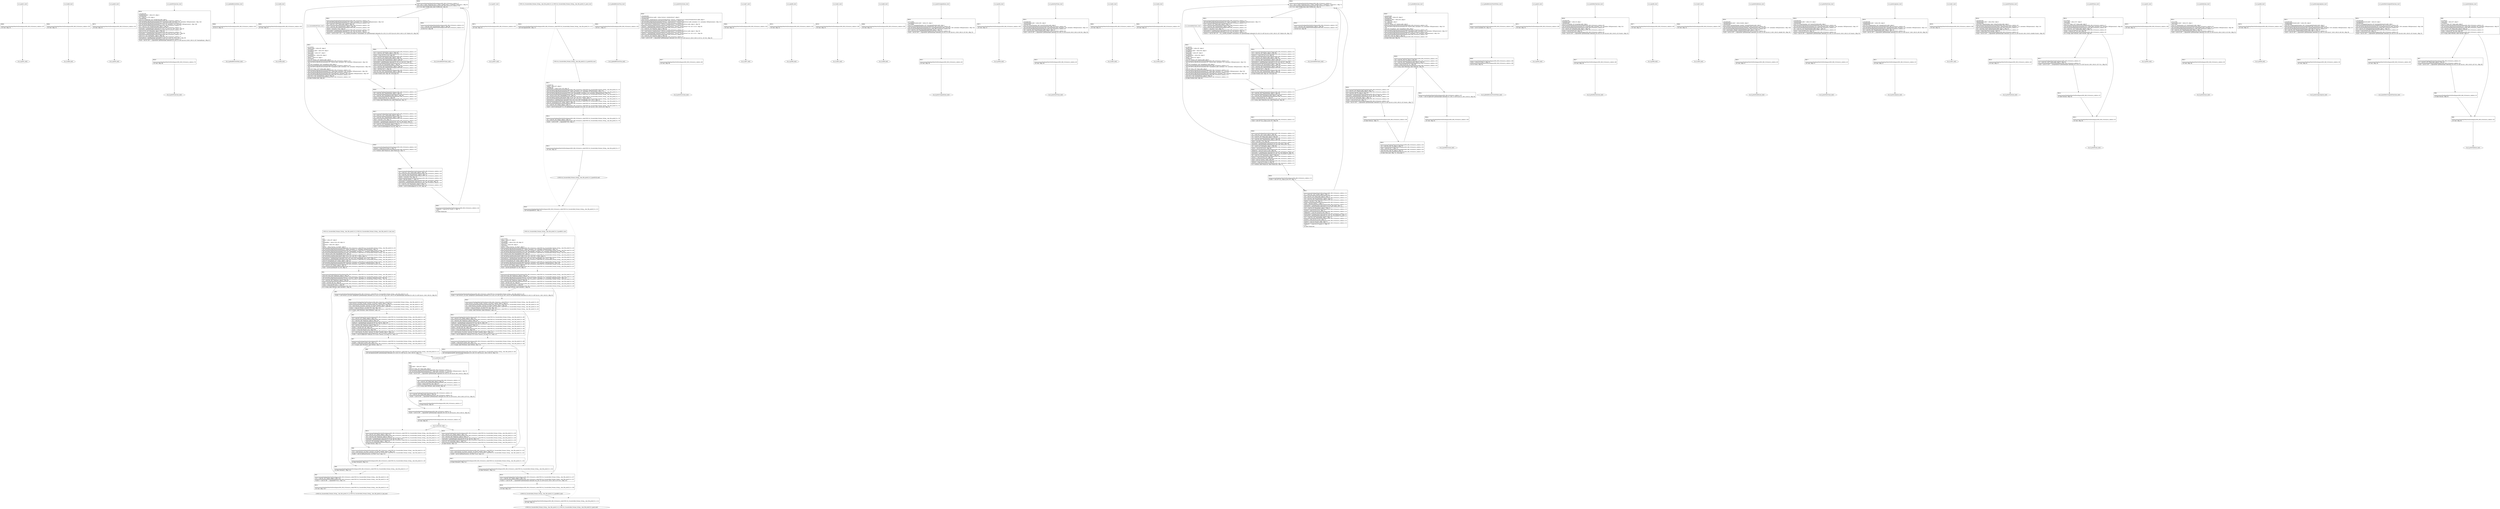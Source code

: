 digraph "icfg graph" {
BBio_ll_good1_end [label="{io_ll_good1_end}"];
BBio_ll_bad6_end [label="{io_ll_bad6_end}"];
BBio_ll_good5_end [label="{io_ll_good5_end}"];
BBio_ll_printWcharLine_end [label="{io_ll_printWcharLine_end}"];
BBio_ll_globalReturnsFalse_end [label="{io_ll_globalReturnsFalse_end}"];
BBio_ll_bad8_end [label="{io_ll_bad8_end}"];
BBio_ll_decodeHexWChars_end [label="{io_ll_decodeHexWChars_end}"];
BBio_ll_good7_end [label="{io_ll_good7_end}"];
BBCWE134_Uncontrolled_Format_String__char_file_printf_01_ll_CWE134_Uncontrolled_Format_String__char_file_printf_01_good_end [label="{CWE134_Uncontrolled_Format_String__char_file_printf_01_ll_CWE134_Uncontrolled_Format_String__char_file_printf_01_good_end}"];
BBio_ll_globalReturnsTrue_end [label="{io_ll_globalReturnsTrue_end}"];
BBio_ll_printStructLine_end [label="{io_ll_printStructLine_end}"];
BBio_ll_bad7_end [label="{io_ll_bad7_end}"];
BBio_ll_good6_end [label="{io_ll_good6_end}"];
BBio_ll_bad2_end [label="{io_ll_bad2_end}"];
BBio_ll_bad9_end [label="{io_ll_bad9_end}"];
BBio_ll_printUnsignedLine_end [label="{io_ll_printUnsignedLine_end}"];
BBio_ll_good4_end [label="{io_ll_good4_end}"];
BBio_ll_printSizeTLine_end [label="{io_ll_printSizeTLine_end}"];
BBio_ll_bad5_end [label="{io_ll_bad5_end}"];
BBio_ll_printLine_end [label="{io_ll_printLine_end}"];
BBio_ll_bad4_end [label="{io_ll_bad4_end}"];
BBio_ll_decodeHexChars_end [label="{io_ll_decodeHexChars_end}"];
BBio_ll_printBytesLine_end [label="{io_ll_printBytesLine_end}"];
BBio_ll_globalReturnsTrueOrFalse_end [label="{io_ll_globalReturnsTrueOrFalse_end}"];
BBio_ll_good3_end [label="{io_ll_good3_end}"];
BBio_ll_printHexCharLine_end [label="{io_ll_printHexCharLine_end}"];
BBio_ll_good9_end [label="{io_ll_good9_end}"];
BBio_ll_bad3_end [label="{io_ll_bad3_end}"];
BBCWE134_Uncontrolled_Format_String__char_file_printf_01_ll_goodB2G_end [label="{CWE134_Uncontrolled_Format_String__char_file_printf_01_ll_goodB2G_end}"];
BBio_ll_printDoubleLine_end [label="{io_ll_printDoubleLine_end}"];
BBio_ll_printShortLine_end [label="{io_ll_printShortLine_end}"];
BBio_ll_printLongLine_end [label="{io_ll_printLongLine_end}"];
BBio_ll_bad1_end [label="{io_ll_bad1_end}"];
BBCWE134_Uncontrolled_Format_String__char_file_printf_01_ll_goodG2B_end [label="{CWE134_Uncontrolled_Format_String__char_file_printf_01_ll_goodG2B_end}"];
BBio_ll_printFloatLine_end [label="{io_ll_printFloatLine_end}"];
BBio_ll_printWLine_end [label="{io_ll_printWLine_end}"];
BBio_ll_good2_end [label="{io_ll_good2_end}"];
BBio_ll_printIntLine_end [label="{io_ll_printIntLine_end}"];
BBio_ll_good8_end [label="{io_ll_good8_end}"];
BBCWE134_Uncontrolled_Format_String__char_file_printf_01_ll_CWE134_Uncontrolled_Format_String__char_file_printf_01_bad_end [label="{CWE134_Uncontrolled_Format_String__char_file_printf_01_ll_CWE134_Uncontrolled_Format_String__char_file_printf_01_bad_end}"];
BBio_ll_printLongLongLine_end [label="{io_ll_printLongLongLine_end}"];
BBio_ll_printHexUnsignedCharLine_end [label="{io_ll_printHexUnsignedCharLine_end}"];
BBio_ll_printSinkLine_end [label="{io_ll_printSinkLine_end}"];
BBio_ll_good1_start [label="{io_ll_good1_start}", shape=record];
io_ll_good1BB69 [label="{BB69:\l\l/home/raoxue/Desktop/MemVerif/workspace/000_080_010/source_code/io.c:187\l
  ret void, !dbg !52\l
}", shape=record];
BBio_ll_bad6_start [label="{io_ll_bad6_start}", shape=record];
io_ll_bad6BB83 [label="{BB83:\l\l/home/raoxue/Desktop/MemVerif/workspace/000_080_010/source_code/io.c:203\l
  ret void, !dbg !52\l
}", shape=record];
BBio_ll_good5_start [label="{io_ll_good5_start}", shape=record];
io_ll_good5BB73 [label="{BB73:\l\l/home/raoxue/Desktop/MemVerif/workspace/000_080_010/source_code/io.c:191\l
  ret void, !dbg !52\l
}", shape=record];
BBio_ll_printWcharLine_start [label="{io_ll_printWcharLine_start}", shape=record];
io_ll_printWcharLineBB28 [label="{BB28:\l\l/:2844863488\l
  %wideChar.addr = alloca i32, align 4\l
/:2844863488\l
  %s = alloca [2 x i32], align 4\l
/:2844863488\l
  store i32 %wideChar, i32* %wideChar.addr, align 4\l
/home/raoxue/Desktop/MemVerif/workspace/000_080_010/source_code/io.c:70\l
  call void @llvm.dbg.declare(metadata i32* %wideChar.addr, metadata !162, metadata !DIExpression()), !dbg !163\l
/home/raoxue/Desktop/MemVerif/workspace/000_080_010/source_code/io.c:74\l
  call void @llvm.dbg.declare(metadata [2 x i32]* %s, metadata !164, metadata !DIExpression()), !dbg !168\l
/home/raoxue/Desktop/MemVerif/workspace/000_080_010/source_code/io.c:75\l
  %0 = load i32, i32* %wideChar.addr, align 4, !dbg !61\l
/home/raoxue/Desktop/MemVerif/workspace/000_080_010/source_code/io.c:75\l
  %arrayidx = getelementptr inbounds [2 x i32], [2 x i32]* %s, i64 0, i64 0, !dbg !62\l
/home/raoxue/Desktop/MemVerif/workspace/000_080_010/source_code/io.c:75\l
  store i32 %0, i32* %arrayidx, align 4, !dbg !63\l
/home/raoxue/Desktop/MemVerif/workspace/000_080_010/source_code/io.c:76\l
  %arrayidx1 = getelementptr inbounds [2 x i32], [2 x i32]* %s, i64 0, i64 1, !dbg !64\l
/home/raoxue/Desktop/MemVerif/workspace/000_080_010/source_code/io.c:76\l
  store i32 0, i32* %arrayidx1, align 4, !dbg !65\l
/home/raoxue/Desktop/MemVerif/workspace/000_080_010/source_code/io.c:77\l
  %arraydecay = getelementptr inbounds [2 x i32], [2 x i32]* %s, i64 0, i64 0, !dbg !66\l
/home/raoxue/Desktop/MemVerif/workspace/000_080_010/source_code/io.c:77\l
  %call = call i32 (i8*, ...) @printf(i8* getelementptr inbounds ([5 x i8], [5 x i8]* @.str.10, i64 0, i64 0), i32* %arraydecay), !dbg !67\l
}", shape=record];
io_ll_printWcharLineBB28 [label="{BB28:\l\l/:2844863488\l
  %wideChar.addr = alloca i32, align 4\l
/:2844863488\l
  %s = alloca [2 x i32], align 4\l
/:2844863488\l
  store i32 %wideChar, i32* %wideChar.addr, align 4\l
/home/raoxue/Desktop/MemVerif/workspace/000_080_010/source_code/io.c:70\l
  call void @llvm.dbg.declare(metadata i32* %wideChar.addr, metadata !162, metadata !DIExpression()), !dbg !163\l
/home/raoxue/Desktop/MemVerif/workspace/000_080_010/source_code/io.c:74\l
  call void @llvm.dbg.declare(metadata [2 x i32]* %s, metadata !164, metadata !DIExpression()), !dbg !168\l
/home/raoxue/Desktop/MemVerif/workspace/000_080_010/source_code/io.c:75\l
  %0 = load i32, i32* %wideChar.addr, align 4, !dbg !61\l
/home/raoxue/Desktop/MemVerif/workspace/000_080_010/source_code/io.c:75\l
  %arrayidx = getelementptr inbounds [2 x i32], [2 x i32]* %s, i64 0, i64 0, !dbg !62\l
/home/raoxue/Desktop/MemVerif/workspace/000_080_010/source_code/io.c:75\l
  store i32 %0, i32* %arrayidx, align 4, !dbg !63\l
/home/raoxue/Desktop/MemVerif/workspace/000_080_010/source_code/io.c:76\l
  %arrayidx1 = getelementptr inbounds [2 x i32], [2 x i32]* %s, i64 0, i64 1, !dbg !64\l
/home/raoxue/Desktop/MemVerif/workspace/000_080_010/source_code/io.c:76\l
  store i32 0, i32* %arrayidx1, align 4, !dbg !65\l
/home/raoxue/Desktop/MemVerif/workspace/000_080_010/source_code/io.c:77\l
  %arraydecay = getelementptr inbounds [2 x i32], [2 x i32]* %s, i64 0, i64 0, !dbg !66\l
/home/raoxue/Desktop/MemVerif/workspace/000_080_010/source_code/io.c:77\l
  %call = call i32 (i8*, ...) @printf(i8* getelementptr inbounds ([5 x i8], [5 x i8]* @.str.10, i64 0, i64 0), i32* %arraydecay), !dbg !67\l
}", shape=record];
io_ll_printWcharLineBB29 [label="{BB29:\l\l/home/raoxue/Desktop/MemVerif/workspace/000_080_010/source_code/io.c:78\l
  ret void, !dbg !68\l
}", shape=record];
BBio_ll_globalReturnsFalse_start [label="{io_ll_globalReturnsFalse_start}", shape=record];
io_ll_globalReturnsFalseBB66 [label="{BB66:\l\l/home/raoxue/Desktop/MemVerif/workspace/000_080_010/source_code/io.c:163\l
  ret i32 0, !dbg !52\l
}", shape=record];
BBio_ll_bad8_start [label="{io_ll_bad8_start}", shape=record];
io_ll_bad8BB85 [label="{BB85:\l\l/home/raoxue/Desktop/MemVerif/workspace/000_080_010/source_code/io.c:205\l
  ret void, !dbg !52\l
}", shape=record];
BBio_ll_decodeHexWChars_start [label="{io_ll_decodeHexWChars_start}", shape=record];
io_ll_decodeHexWCharsBB55 [label="{BB55:\l\l/:87353928\l
  %bytes.addr = alloca i8*, align 8\l
/:87353928\l
  %numBytes.addr = alloca i64, align 8\l
/:87353928\l
  %hex.addr = alloca i32*, align 8\l
/:87353928\l
  %numWritten = alloca i64, align 8\l
/:87353928\l
  %byte = alloca i32, align 4\l
/:87353928\l
  store i8* %bytes, i8** %bytes.addr, align 8\l
/home/raoxue/Desktop/MemVerif/workspace/000_080_010/source_code/io.c:135\l
  call void @llvm.dbg.declare(metadata i8** %bytes.addr, metadata !290, metadata !DIExpression()), !dbg !291\l
/:135\l
  store i64 %numBytes, i64* %numBytes.addr, align 8\l
/home/raoxue/Desktop/MemVerif/workspace/000_080_010/source_code/io.c:135\l
  call void @llvm.dbg.declare(metadata i64* %numBytes.addr, metadata !292, metadata !DIExpression()), !dbg !293\l
/:135\l
  store i32* %hex, i32** %hex.addr, align 8\l
/home/raoxue/Desktop/MemVerif/workspace/000_080_010/source_code/io.c:135\l
  call void @llvm.dbg.declare(metadata i32** %hex.addr, metadata !294, metadata !DIExpression()), !dbg !295\l
/home/raoxue/Desktop/MemVerif/workspace/000_080_010/source_code/io.c:137\l
  call void @llvm.dbg.declare(metadata i64* %numWritten, metadata !296, metadata !DIExpression()), !dbg !297\l
/home/raoxue/Desktop/MemVerif/workspace/000_080_010/source_code/io.c:137\l
  store i64 0, i64* %numWritten, align 8, !dbg !65\l
/home/raoxue/Desktop/MemVerif/workspace/000_080_010/source_code/io.c:143\l
  br label %while.cond, !dbg !66\l
}", shape=record];
io_ll_decodeHexWCharsBB56 [label="{BB56:\l\l/home/raoxue/Desktop/MemVerif/workspace/000_080_010/source_code/io.c:143\l
  %0 = load i64, i64* %numWritten, align 8, !dbg !67\l
/home/raoxue/Desktop/MemVerif/workspace/000_080_010/source_code/io.c:143\l
  %1 = load i64, i64* %numBytes.addr, align 8, !dbg !68\l
/home/raoxue/Desktop/MemVerif/workspace/000_080_010/source_code/io.c:143\l
  %cmp = icmp ult i64 %0, %1, !dbg !69\l
/home/raoxue/Desktop/MemVerif/workspace/000_080_010/source_code/io.c:143\l
  br i1 %cmp, label %land.lhs.true, label %land.end, !dbg !70\l
}", shape=record];
io_ll_decodeHexWCharsBB57 [label="{BB57:\l\l/home/raoxue/Desktop/MemVerif/workspace/000_080_010/source_code/io.c:143\l
  %2 = load i32*, i32** %hex.addr, align 8, !dbg !71\l
/home/raoxue/Desktop/MemVerif/workspace/000_080_010/source_code/io.c:143\l
  %3 = load i64, i64* %numWritten, align 8, !dbg !72\l
/home/raoxue/Desktop/MemVerif/workspace/000_080_010/source_code/io.c:143\l
  %mul = mul i64 2, %3, !dbg !73\l
/home/raoxue/Desktop/MemVerif/workspace/000_080_010/source_code/io.c:143\l
  %arrayidx = getelementptr inbounds i32, i32* %2, i64 %mul, !dbg !71\l
/home/raoxue/Desktop/MemVerif/workspace/000_080_010/source_code/io.c:143\l
  %4 = load i32, i32* %arrayidx, align 4, !dbg !71\l
/home/raoxue/Desktop/MemVerif/workspace/000_080_010/source_code/io.c:143\l
  %call = call i32 @iswxdigit(i32 %4) #5, !dbg !74\l
}", shape=record];
io_ll_decodeHexWCharsBB57 [label="{BB57:\l\l/home/raoxue/Desktop/MemVerif/workspace/000_080_010/source_code/io.c:143\l
  %2 = load i32*, i32** %hex.addr, align 8, !dbg !71\l
/home/raoxue/Desktop/MemVerif/workspace/000_080_010/source_code/io.c:143\l
  %3 = load i64, i64* %numWritten, align 8, !dbg !72\l
/home/raoxue/Desktop/MemVerif/workspace/000_080_010/source_code/io.c:143\l
  %mul = mul i64 2, %3, !dbg !73\l
/home/raoxue/Desktop/MemVerif/workspace/000_080_010/source_code/io.c:143\l
  %arrayidx = getelementptr inbounds i32, i32* %2, i64 %mul, !dbg !71\l
/home/raoxue/Desktop/MemVerif/workspace/000_080_010/source_code/io.c:143\l
  %4 = load i32, i32* %arrayidx, align 4, !dbg !71\l
/home/raoxue/Desktop/MemVerif/workspace/000_080_010/source_code/io.c:143\l
  %call = call i32 @iswxdigit(i32 %4) #5, !dbg !74\l
}", shape=record];
io_ll_decodeHexWCharsBB59 [label="{BB59:\l\l/home/raoxue/Desktop/MemVerif/workspace/000_080_010/source_code/io.c:143\l
  %tobool = icmp ne i32 %call, 0, !dbg !74\l
/home/raoxue/Desktop/MemVerif/workspace/000_080_010/source_code/io.c:143\l
  br i1 %tobool, label %land.rhs, label %land.end, !dbg !75\l
}", shape=record];
io_ll_decodeHexWCharsBB60 [label="{BB60:\l\l/home/raoxue/Desktop/MemVerif/workspace/000_080_010/source_code/io.c:143\l
  %5 = load i32*, i32** %hex.addr, align 8, !dbg !76\l
/home/raoxue/Desktop/MemVerif/workspace/000_080_010/source_code/io.c:143\l
  %6 = load i64, i64* %numWritten, align 8, !dbg !77\l
/home/raoxue/Desktop/MemVerif/workspace/000_080_010/source_code/io.c:143\l
  %mul1 = mul i64 2, %6, !dbg !78\l
/home/raoxue/Desktop/MemVerif/workspace/000_080_010/source_code/io.c:143\l
  %add = add i64 %mul1, 1, !dbg !79\l
/home/raoxue/Desktop/MemVerif/workspace/000_080_010/source_code/io.c:143\l
  %arrayidx2 = getelementptr inbounds i32, i32* %5, i64 %add, !dbg !76\l
/home/raoxue/Desktop/MemVerif/workspace/000_080_010/source_code/io.c:143\l
  %7 = load i32, i32* %arrayidx2, align 4, !dbg !76\l
/home/raoxue/Desktop/MemVerif/workspace/000_080_010/source_code/io.c:143\l
  %call3 = call i32 @iswxdigit(i32 %7) #5, !dbg !80\l
}", shape=record];
io_ll_decodeHexWCharsBB60 [label="{BB60:\l\l/home/raoxue/Desktop/MemVerif/workspace/000_080_010/source_code/io.c:143\l
  %5 = load i32*, i32** %hex.addr, align 8, !dbg !76\l
/home/raoxue/Desktop/MemVerif/workspace/000_080_010/source_code/io.c:143\l
  %6 = load i64, i64* %numWritten, align 8, !dbg !77\l
/home/raoxue/Desktop/MemVerif/workspace/000_080_010/source_code/io.c:143\l
  %mul1 = mul i64 2, %6, !dbg !78\l
/home/raoxue/Desktop/MemVerif/workspace/000_080_010/source_code/io.c:143\l
  %add = add i64 %mul1, 1, !dbg !79\l
/home/raoxue/Desktop/MemVerif/workspace/000_080_010/source_code/io.c:143\l
  %arrayidx2 = getelementptr inbounds i32, i32* %5, i64 %add, !dbg !76\l
/home/raoxue/Desktop/MemVerif/workspace/000_080_010/source_code/io.c:143\l
  %7 = load i32, i32* %arrayidx2, align 4, !dbg !76\l
/home/raoxue/Desktop/MemVerif/workspace/000_080_010/source_code/io.c:143\l
  %call3 = call i32 @iswxdigit(i32 %7) #5, !dbg !80\l
}", shape=record];
io_ll_decodeHexWCharsBB61 [label="{BB61:\l\l/home/raoxue/Desktop/MemVerif/workspace/000_080_010/source_code/io.c:143\l
  %tobool4 = icmp ne i32 %call3, 0, !dbg !75\l
/:143\l
  br label %land.end\l
}", shape=record];
io_ll_decodeHexWCharsBB58 [label="{BB58:\l\l/home/raoxue/Desktop/MemVerif/workspace/000_080_010/source_code/io.c:0\l
  %8 = phi i1 [ false, %land.lhs.true ], [ false, %while.cond ], [ %tobool4, %land.rhs ], !dbg !81\l
/home/raoxue/Desktop/MemVerif/workspace/000_080_010/source_code/io.c:143\l
  br i1 %8, label %while.body, label %while.end, !dbg !66\l
}", shape=record];
io_ll_decodeHexWCharsBB62 [label="{BB62:\l\l/home/raoxue/Desktop/MemVerif/workspace/000_080_010/source_code/io.c:145\l
  call void @llvm.dbg.declare(metadata i32* %byte, metadata !314, metadata !DIExpression()), !dbg !316\l
/home/raoxue/Desktop/MemVerif/workspace/000_080_010/source_code/io.c:146\l
  %9 = load i32*, i32** %hex.addr, align 8, !dbg !85\l
/home/raoxue/Desktop/MemVerif/workspace/000_080_010/source_code/io.c:146\l
  %10 = load i64, i64* %numWritten, align 8, !dbg !86\l
/home/raoxue/Desktop/MemVerif/workspace/000_080_010/source_code/io.c:146\l
  %mul5 = mul i64 2, %10, !dbg !87\l
/home/raoxue/Desktop/MemVerif/workspace/000_080_010/source_code/io.c:146\l
  %arrayidx6 = getelementptr inbounds i32, i32* %9, i64 %mul5, !dbg !85\l
/home/raoxue/Desktop/MemVerif/workspace/000_080_010/source_code/io.c:146\l
  %call7 = call i32 (i32*, i32*, ...) @__isoc99_swscanf(i32* %arrayidx6, i32* getelementptr inbounds ([5 x i32], [5 x i32]* @.str.16, i64 0, i64 0), i32* %byte) #5, !dbg !88\l
}", shape=record];
io_ll_decodeHexWCharsBB62 [label="{BB62:\l\l/home/raoxue/Desktop/MemVerif/workspace/000_080_010/source_code/io.c:145\l
  call void @llvm.dbg.declare(metadata i32* %byte, metadata !314, metadata !DIExpression()), !dbg !316\l
/home/raoxue/Desktop/MemVerif/workspace/000_080_010/source_code/io.c:146\l
  %9 = load i32*, i32** %hex.addr, align 8, !dbg !85\l
/home/raoxue/Desktop/MemVerif/workspace/000_080_010/source_code/io.c:146\l
  %10 = load i64, i64* %numWritten, align 8, !dbg !86\l
/home/raoxue/Desktop/MemVerif/workspace/000_080_010/source_code/io.c:146\l
  %mul5 = mul i64 2, %10, !dbg !87\l
/home/raoxue/Desktop/MemVerif/workspace/000_080_010/source_code/io.c:146\l
  %arrayidx6 = getelementptr inbounds i32, i32* %9, i64 %mul5, !dbg !85\l
/home/raoxue/Desktop/MemVerif/workspace/000_080_010/source_code/io.c:146\l
  %call7 = call i32 (i32*, i32*, ...) @__isoc99_swscanf(i32* %arrayidx6, i32* getelementptr inbounds ([5 x i32], [5 x i32]* @.str.16, i64 0, i64 0), i32* %byte) #5, !dbg !88\l
}", shape=record];
io_ll_decodeHexWCharsBB64 [label="{BB64:\l\l/home/raoxue/Desktop/MemVerif/workspace/000_080_010/source_code/io.c:147\l
  %11 = load i32, i32* %byte, align 4, !dbg !89\l
/home/raoxue/Desktop/MemVerif/workspace/000_080_010/source_code/io.c:147\l
  %conv = trunc i32 %11 to i8, !dbg !90\l
/home/raoxue/Desktop/MemVerif/workspace/000_080_010/source_code/io.c:147\l
  %12 = load i8*, i8** %bytes.addr, align 8, !dbg !91\l
/home/raoxue/Desktop/MemVerif/workspace/000_080_010/source_code/io.c:147\l
  %13 = load i64, i64* %numWritten, align 8, !dbg !92\l
/home/raoxue/Desktop/MemVerif/workspace/000_080_010/source_code/io.c:147\l
  %arrayidx8 = getelementptr inbounds i8, i8* %12, i64 %13, !dbg !91\l
/home/raoxue/Desktop/MemVerif/workspace/000_080_010/source_code/io.c:147\l
  store i8 %conv, i8* %arrayidx8, align 1, !dbg !93\l
/home/raoxue/Desktop/MemVerif/workspace/000_080_010/source_code/io.c:148\l
  %14 = load i64, i64* %numWritten, align 8, !dbg !94\l
/home/raoxue/Desktop/MemVerif/workspace/000_080_010/source_code/io.c:148\l
  %inc = add i64 %14, 1, !dbg !94\l
/home/raoxue/Desktop/MemVerif/workspace/000_080_010/source_code/io.c:148\l
  store i64 %inc, i64* %numWritten, align 8, !dbg !94\l
/home/raoxue/Desktop/MemVerif/workspace/000_080_010/source_code/io.c:143\l
  br label %while.cond, !dbg !66, !llvm.loop !95\l
}", shape=record];
io_ll_decodeHexWCharsBB63 [label="{BB63:\l\l/home/raoxue/Desktop/MemVerif/workspace/000_080_010/source_code/io.c:151\l
  %15 = load i64, i64* %numWritten, align 8, !dbg !98\l
/home/raoxue/Desktop/MemVerif/workspace/000_080_010/source_code/io.c:151\l
  ret i64 %15, !dbg !99\l
}", shape=record];
BBio_ll_good7_start [label="{io_ll_good7_start}", shape=record];
io_ll_good7BB75 [label="{BB75:\l\l/home/raoxue/Desktop/MemVerif/workspace/000_080_010/source_code/io.c:193\l
  ret void, !dbg !52\l
}", shape=record];
BBCWE134_Uncontrolled_Format_String__char_file_printf_01_ll_CWE134_Uncontrolled_Format_String__char_file_printf_01_good_start [label="{CWE134_Uncontrolled_Format_String__char_file_printf_01_ll_CWE134_Uncontrolled_Format_String__char_file_printf_01_good_start}", shape=record];
CWE134_Uncontrolled_Format_String__char_file_printf_01_ll_CWE134_Uncontrolled_Format_String__char_file_printf_01_goodBB29 [label="{BB29:\l\l/home/raoxue/Desktop/MemVerif/workspace/000_080_010/source_code/CWE134_Uncontrolled_Format_String__char_file_printf_01.c:112\l
  call void @goodG2B(), !dbg !13\l
}", shape=record];
CWE134_Uncontrolled_Format_String__char_file_printf_01_ll_CWE134_Uncontrolled_Format_String__char_file_printf_01_goodBB29 [label="{BB29:\l\l/home/raoxue/Desktop/MemVerif/workspace/000_080_010/source_code/CWE134_Uncontrolled_Format_String__char_file_printf_01.c:112\l
  call void @goodG2B(), !dbg !13\l
}", shape=record];
CWE134_Uncontrolled_Format_String__char_file_printf_01_ll_CWE134_Uncontrolled_Format_String__char_file_printf_01_goodBB30 [label="{BB30:\l\l/home/raoxue/Desktop/MemVerif/workspace/000_080_010/source_code/CWE134_Uncontrolled_Format_String__char_file_printf_01.c:113\l
  call void @goodB2G(), !dbg !14\l
}", shape=record];
CWE134_Uncontrolled_Format_String__char_file_printf_01_ll_CWE134_Uncontrolled_Format_String__char_file_printf_01_goodBB30 [label="{BB30:\l\l/home/raoxue/Desktop/MemVerif/workspace/000_080_010/source_code/CWE134_Uncontrolled_Format_String__char_file_printf_01.c:113\l
  call void @goodB2G(), !dbg !14\l
}", shape=record];
CWE134_Uncontrolled_Format_String__char_file_printf_01_ll_CWE134_Uncontrolled_Format_String__char_file_printf_01_goodBB31 [label="{BB31:\l\l/home/raoxue/Desktop/MemVerif/workspace/000_080_010/source_code/CWE134_Uncontrolled_Format_String__char_file_printf_01.c:114\l
  ret void, !dbg !15\l
}", shape=record];
BBio_ll_globalReturnsTrue_start [label="{io_ll_globalReturnsTrue_start}", shape=record];
io_ll_globalReturnsTrueBB65 [label="{BB65:\l\l/home/raoxue/Desktop/MemVerif/workspace/000_080_010/source_code/io.c:158\l
  ret i32 1, !dbg !52\l
}", shape=record];
BBio_ll_printStructLine_start [label="{io_ll_printStructLine_start}", shape=record];
io_ll_printStructLineBB36 [label="{BB36:\l\l/:2844863488\l
  %structTwoIntsStruct.addr = alloca %struct._twoIntsStruct*, align 8\l
/:2844863488\l
  store %struct._twoIntsStruct* %structTwoIntsStruct, %struct._twoIntsStruct** %structTwoIntsStruct.addr, align 8\l
/home/raoxue/Desktop/MemVerif/workspace/000_080_010/source_code/io.c:95\l
  call void @llvm.dbg.declare(metadata %struct._twoIntsStruct** %structTwoIntsStruct.addr, metadata !212, metadata !DIExpression()), !dbg !213\l
/home/raoxue/Desktop/MemVerif/workspace/000_080_010/source_code/io.c:97\l
  %0 = load %struct._twoIntsStruct*, %struct._twoIntsStruct** %structTwoIntsStruct.addr, align 8, !dbg !61\l
/home/raoxue/Desktop/MemVerif/workspace/000_080_010/source_code/io.c:97\l
  %intOne = getelementptr inbounds %struct._twoIntsStruct, %struct._twoIntsStruct* %0, i32 0, i32 0, !dbg !62\l
/home/raoxue/Desktop/MemVerif/workspace/000_080_010/source_code/io.c:97\l
  %1 = load i32, i32* %intOne, align 4, !dbg !62\l
/home/raoxue/Desktop/MemVerif/workspace/000_080_010/source_code/io.c:97\l
  %2 = load %struct._twoIntsStruct*, %struct._twoIntsStruct** %structTwoIntsStruct.addr, align 8, !dbg !63\l
/home/raoxue/Desktop/MemVerif/workspace/000_080_010/source_code/io.c:97\l
  %intTwo = getelementptr inbounds %struct._twoIntsStruct, %struct._twoIntsStruct* %2, i32 0, i32 1, !dbg !64\l
/home/raoxue/Desktop/MemVerif/workspace/000_080_010/source_code/io.c:97\l
  %3 = load i32, i32* %intTwo, align 4, !dbg !64\l
/home/raoxue/Desktop/MemVerif/workspace/000_080_010/source_code/io.c:97\l
  %call = call i32 (i8*, ...) @printf(i8* getelementptr inbounds ([10 x i8], [10 x i8]* @.str.13, i64 0, i64 0), i32 %1, i32 %3), !dbg !65\l
}", shape=record];
io_ll_printStructLineBB36 [label="{BB36:\l\l/:2844863488\l
  %structTwoIntsStruct.addr = alloca %struct._twoIntsStruct*, align 8\l
/:2844863488\l
  store %struct._twoIntsStruct* %structTwoIntsStruct, %struct._twoIntsStruct** %structTwoIntsStruct.addr, align 8\l
/home/raoxue/Desktop/MemVerif/workspace/000_080_010/source_code/io.c:95\l
  call void @llvm.dbg.declare(metadata %struct._twoIntsStruct** %structTwoIntsStruct.addr, metadata !212, metadata !DIExpression()), !dbg !213\l
/home/raoxue/Desktop/MemVerif/workspace/000_080_010/source_code/io.c:97\l
  %0 = load %struct._twoIntsStruct*, %struct._twoIntsStruct** %structTwoIntsStruct.addr, align 8, !dbg !61\l
/home/raoxue/Desktop/MemVerif/workspace/000_080_010/source_code/io.c:97\l
  %intOne = getelementptr inbounds %struct._twoIntsStruct, %struct._twoIntsStruct* %0, i32 0, i32 0, !dbg !62\l
/home/raoxue/Desktop/MemVerif/workspace/000_080_010/source_code/io.c:97\l
  %1 = load i32, i32* %intOne, align 4, !dbg !62\l
/home/raoxue/Desktop/MemVerif/workspace/000_080_010/source_code/io.c:97\l
  %2 = load %struct._twoIntsStruct*, %struct._twoIntsStruct** %structTwoIntsStruct.addr, align 8, !dbg !63\l
/home/raoxue/Desktop/MemVerif/workspace/000_080_010/source_code/io.c:97\l
  %intTwo = getelementptr inbounds %struct._twoIntsStruct, %struct._twoIntsStruct* %2, i32 0, i32 1, !dbg !64\l
/home/raoxue/Desktop/MemVerif/workspace/000_080_010/source_code/io.c:97\l
  %3 = load i32, i32* %intTwo, align 4, !dbg !64\l
/home/raoxue/Desktop/MemVerif/workspace/000_080_010/source_code/io.c:97\l
  %call = call i32 (i8*, ...) @printf(i8* getelementptr inbounds ([10 x i8], [10 x i8]* @.str.13, i64 0, i64 0), i32 %1, i32 %3), !dbg !65\l
}", shape=record];
io_ll_printStructLineBB37 [label="{BB37:\l\l/home/raoxue/Desktop/MemVerif/workspace/000_080_010/source_code/io.c:98\l
  ret void, !dbg !66\l
}", shape=record];
BBio_ll_bad7_start [label="{io_ll_bad7_start}", shape=record];
io_ll_bad7BB84 [label="{BB84:\l\l/home/raoxue/Desktop/MemVerif/workspace/000_080_010/source_code/io.c:204\l
  ret void, !dbg !52\l
}", shape=record];
BBio_ll_good6_start [label="{io_ll_good6_start}", shape=record];
io_ll_good6BB74 [label="{BB74:\l\l/home/raoxue/Desktop/MemVerif/workspace/000_080_010/source_code/io.c:192\l
  ret void, !dbg !52\l
}", shape=record];
BBio_ll_bad2_start [label="{io_ll_bad2_start}", shape=record];
io_ll_bad2BB79 [label="{BB79:\l\l/home/raoxue/Desktop/MemVerif/workspace/000_080_010/source_code/io.c:199\l
  ret void, !dbg !52\l
}", shape=record];
BBio_ll_bad9_start [label="{io_ll_bad9_start}", shape=record];
io_ll_bad9BB86 [label="{BB86:\l\l/home/raoxue/Desktop/MemVerif/workspace/000_080_010/source_code/io.c:206\l
  ret void, !dbg !52\l
}", shape=record];
BBio_ll_printUnsignedLine_start [label="{io_ll_printUnsignedLine_start}", shape=record];
io_ll_printUnsignedLineBB30 [label="{BB30:\l\l/:87514968\l
  %unsignedNumber.addr = alloca i32, align 4\l
/:87514968\l
  store i32 %unsignedNumber, i32* %unsignedNumber.addr, align 4\l
/home/raoxue/Desktop/MemVerif/workspace/000_080_010/source_code/io.c:80\l
  call void @llvm.dbg.declare(metadata i32* %unsignedNumber.addr, metadata !180, metadata !DIExpression()), !dbg !181\l
/home/raoxue/Desktop/MemVerif/workspace/000_080_010/source_code/io.c:82\l
  %0 = load i32, i32* %unsignedNumber.addr, align 4, !dbg !54\l
/home/raoxue/Desktop/MemVerif/workspace/000_080_010/source_code/io.c:82\l
  %call = call i32 (i8*, ...) @printf(i8* getelementptr inbounds ([4 x i8], [4 x i8]* @.str.11, i64 0, i64 0), i32 %0), !dbg !55\l
}", shape=record];
io_ll_printUnsignedLineBB30 [label="{BB30:\l\l/:87514968\l
  %unsignedNumber.addr = alloca i32, align 4\l
/:87514968\l
  store i32 %unsignedNumber, i32* %unsignedNumber.addr, align 4\l
/home/raoxue/Desktop/MemVerif/workspace/000_080_010/source_code/io.c:80\l
  call void @llvm.dbg.declare(metadata i32* %unsignedNumber.addr, metadata !180, metadata !DIExpression()), !dbg !181\l
/home/raoxue/Desktop/MemVerif/workspace/000_080_010/source_code/io.c:82\l
  %0 = load i32, i32* %unsignedNumber.addr, align 4, !dbg !54\l
/home/raoxue/Desktop/MemVerif/workspace/000_080_010/source_code/io.c:82\l
  %call = call i32 (i8*, ...) @printf(i8* getelementptr inbounds ([4 x i8], [4 x i8]* @.str.11, i64 0, i64 0), i32 %0), !dbg !55\l
}", shape=record];
io_ll_printUnsignedLineBB31 [label="{BB31:\l\l/home/raoxue/Desktop/MemVerif/workspace/000_080_010/source_code/io.c:83\l
  ret void, !dbg !56\l
}", shape=record];
BBio_ll_good4_start [label="{io_ll_good4_start}", shape=record];
io_ll_good4BB72 [label="{BB72:\l\l/home/raoxue/Desktop/MemVerif/workspace/000_080_010/source_code/io.c:190\l
  ret void, !dbg !52\l
}", shape=record];
BBio_ll_printSizeTLine_start [label="{io_ll_printSizeTLine_start}", shape=record];
io_ll_printSizeTLineBB24 [label="{BB24:\l\l/:2844863488\l
  %sizeTNumber.addr = alloca i64, align 8\l
/:2844863488\l
  store i64 %sizeTNumber, i64* %sizeTNumber.addr, align 8\l
/home/raoxue/Desktop/MemVerif/workspace/000_080_010/source_code/io.c:60\l
  call void @llvm.dbg.declare(metadata i64* %sizeTNumber.addr, metadata !146, metadata !DIExpression()), !dbg !147\l
/home/raoxue/Desktop/MemVerif/workspace/000_080_010/source_code/io.c:62\l
  %0 = load i64, i64* %sizeTNumber.addr, align 8, !dbg !57\l
/home/raoxue/Desktop/MemVerif/workspace/000_080_010/source_code/io.c:62\l
  %call = call i32 (i8*, ...) @printf(i8* getelementptr inbounds ([5 x i8], [5 x i8]* @.str.8, i64 0, i64 0), i64 %0), !dbg !58\l
}", shape=record];
io_ll_printSizeTLineBB24 [label="{BB24:\l\l/:2844863488\l
  %sizeTNumber.addr = alloca i64, align 8\l
/:2844863488\l
  store i64 %sizeTNumber, i64* %sizeTNumber.addr, align 8\l
/home/raoxue/Desktop/MemVerif/workspace/000_080_010/source_code/io.c:60\l
  call void @llvm.dbg.declare(metadata i64* %sizeTNumber.addr, metadata !146, metadata !DIExpression()), !dbg !147\l
/home/raoxue/Desktop/MemVerif/workspace/000_080_010/source_code/io.c:62\l
  %0 = load i64, i64* %sizeTNumber.addr, align 8, !dbg !57\l
/home/raoxue/Desktop/MemVerif/workspace/000_080_010/source_code/io.c:62\l
  %call = call i32 (i8*, ...) @printf(i8* getelementptr inbounds ([5 x i8], [5 x i8]* @.str.8, i64 0, i64 0), i64 %0), !dbg !58\l
}", shape=record];
io_ll_printSizeTLineBB25 [label="{BB25:\l\l/home/raoxue/Desktop/MemVerif/workspace/000_080_010/source_code/io.c:63\l
  ret void, !dbg !59\l
}", shape=record];
BBio_ll_bad5_start [label="{io_ll_bad5_start}", shape=record];
io_ll_bad5BB82 [label="{BB82:\l\l/home/raoxue/Desktop/MemVerif/workspace/000_080_010/source_code/io.c:202\l
  ret void, !dbg !52\l
}", shape=record];
BBio_ll_printLine_start [label="{io_ll_printLine_start}", shape=record];
io_ll_printLineBB0 [label="{BB0:\l\l/:415\l
  %line.addr = alloca i8*, align 8\l
/:415\l
  store i8* %line, i8** %line.addr, align 8\l
/home/raoxue/Desktop/MemVerif/workspace/000_080_010/source_code/io.c:11\l
  call void @llvm.dbg.declare(metadata i8** %line.addr, metadata !52, metadata !DIExpression()), !dbg !53\l
/home/raoxue/Desktop/MemVerif/workspace/000_080_010/source_code/io.c:13\l
  %call = call i32 (i8*, ...) @printf(i8* getelementptr inbounds ([9 x i8], [9 x i8]* @.str, i64 0, i64 0)), !dbg !54\l
}", shape=record];
io_ll_printLineBB0 [label="{BB0:\l\l/:415\l
  %line.addr = alloca i8*, align 8\l
/:415\l
  store i8* %line, i8** %line.addr, align 8\l
/home/raoxue/Desktop/MemVerif/workspace/000_080_010/source_code/io.c:11\l
  call void @llvm.dbg.declare(metadata i8** %line.addr, metadata !52, metadata !DIExpression()), !dbg !53\l
/home/raoxue/Desktop/MemVerif/workspace/000_080_010/source_code/io.c:13\l
  %call = call i32 (i8*, ...) @printf(i8* getelementptr inbounds ([9 x i8], [9 x i8]* @.str, i64 0, i64 0)), !dbg !54\l
}", shape=record];
io_ll_printLineBB1 [label="{BB1:\l\l/home/raoxue/Desktop/MemVerif/workspace/000_080_010/source_code/io.c:14\l
  %0 = load i8*, i8** %line.addr, align 8, !dbg !55\l
/home/raoxue/Desktop/MemVerif/workspace/000_080_010/source_code/io.c:14\l
  %cmp = icmp ne i8* %0, null, !dbg !57\l
/home/raoxue/Desktop/MemVerif/workspace/000_080_010/source_code/io.c:14\l
  br i1 %cmp, label %if.then, label %if.end, !dbg !58\l
}", shape=record];
io_ll_printLineBB2 [label="{BB2:\l\l/home/raoxue/Desktop/MemVerif/workspace/000_080_010/source_code/io.c:16\l
  %1 = load i8*, i8** %line.addr, align 8, !dbg !59\l
/home/raoxue/Desktop/MemVerif/workspace/000_080_010/source_code/io.c:16\l
  %call1 = call i32 (i8*, ...) @printf(i8* getelementptr inbounds ([4 x i8], [4 x i8]* @.str.1, i64 0, i64 0), i8* %1), !dbg !61\l
}", shape=record];
io_ll_printLineBB2 [label="{BB2:\l\l/home/raoxue/Desktop/MemVerif/workspace/000_080_010/source_code/io.c:16\l
  %1 = load i8*, i8** %line.addr, align 8, !dbg !59\l
/home/raoxue/Desktop/MemVerif/workspace/000_080_010/source_code/io.c:16\l
  %call1 = call i32 (i8*, ...) @printf(i8* getelementptr inbounds ([4 x i8], [4 x i8]* @.str.1, i64 0, i64 0), i8* %1), !dbg !61\l
}", shape=record];
io_ll_printLineBB4 [label="{BB4:\l\l/home/raoxue/Desktop/MemVerif/workspace/000_080_010/source_code/io.c:17\l
  br label %if.end, !dbg !62\l
}", shape=record];
io_ll_printLineBB3 [label="{BB3:\l\l/home/raoxue/Desktop/MemVerif/workspace/000_080_010/source_code/io.c:18\l
  %call2 = call i32 (i8*, ...) @printf(i8* getelementptr inbounds ([9 x i8], [9 x i8]* @.str.2, i64 0, i64 0)), !dbg !63\l
}", shape=record];
io_ll_printLineBB3 [label="{BB3:\l\l/home/raoxue/Desktop/MemVerif/workspace/000_080_010/source_code/io.c:18\l
  %call2 = call i32 (i8*, ...) @printf(i8* getelementptr inbounds ([9 x i8], [9 x i8]* @.str.2, i64 0, i64 0)), !dbg !63\l
}", shape=record];
io_ll_printLineBB5 [label="{BB5:\l\l/home/raoxue/Desktop/MemVerif/workspace/000_080_010/source_code/io.c:19\l
  ret void, !dbg !64\l
}", shape=record];
BBio_ll_bad4_start [label="{io_ll_bad4_start}", shape=record];
io_ll_bad4BB81 [label="{BB81:\l\l/home/raoxue/Desktop/MemVerif/workspace/000_080_010/source_code/io.c:201\l
  ret void, !dbg !52\l
}", shape=record];
BBio_ll_decodeHexChars_start [label="{io_ll_decodeHexChars_start}", shape=record];
io_ll_decodeHexCharsBB45 [label="{BB45:\l\l/:87368256\l
  %bytes.addr = alloca i8*, align 8\l
/:87368256\l
  %numBytes.addr = alloca i64, align 8\l
/:87368256\l
  %hex.addr = alloca i8*, align 8\l
/:87368256\l
  %numWritten = alloca i64, align 8\l
/:87368256\l
  %byte = alloca i32, align 4\l
/:87368256\l
  store i8* %bytes, i8** %bytes.addr, align 8\l
/home/raoxue/Desktop/MemVerif/workspace/000_080_010/source_code/io.c:113\l
  call void @llvm.dbg.declare(metadata i8** %bytes.addr, metadata !253, metadata !DIExpression()), !dbg !254\l
/:113\l
  store i64 %numBytes, i64* %numBytes.addr, align 8\l
/home/raoxue/Desktop/MemVerif/workspace/000_080_010/source_code/io.c:113\l
  call void @llvm.dbg.declare(metadata i64* %numBytes.addr, metadata !255, metadata !DIExpression()), !dbg !256\l
/:113\l
  store i8* %hex, i8** %hex.addr, align 8\l
/home/raoxue/Desktop/MemVerif/workspace/000_080_010/source_code/io.c:113\l
  call void @llvm.dbg.declare(metadata i8** %hex.addr, metadata !257, metadata !DIExpression()), !dbg !258\l
/home/raoxue/Desktop/MemVerif/workspace/000_080_010/source_code/io.c:115\l
  call void @llvm.dbg.declare(metadata i64* %numWritten, metadata !259, metadata !DIExpression()), !dbg !260\l
/home/raoxue/Desktop/MemVerif/workspace/000_080_010/source_code/io.c:115\l
  store i64 0, i64* %numWritten, align 8, !dbg !63\l
/home/raoxue/Desktop/MemVerif/workspace/000_080_010/source_code/io.c:121\l
  br label %while.cond, !dbg !64\l
}", shape=record];
io_ll_decodeHexCharsBB46 [label="{BB46:\l\l/home/raoxue/Desktop/MemVerif/workspace/000_080_010/source_code/io.c:121\l
  %0 = load i64, i64* %numWritten, align 8, !dbg !65\l
/home/raoxue/Desktop/MemVerif/workspace/000_080_010/source_code/io.c:121\l
  %1 = load i64, i64* %numBytes.addr, align 8, !dbg !66\l
/home/raoxue/Desktop/MemVerif/workspace/000_080_010/source_code/io.c:121\l
  %cmp = icmp ult i64 %0, %1, !dbg !67\l
/home/raoxue/Desktop/MemVerif/workspace/000_080_010/source_code/io.c:121\l
  br i1 %cmp, label %land.lhs.true, label %land.end, !dbg !68\l
}", shape=record];
io_ll_decodeHexCharsBB47 [label="{BB47:\l\l/home/raoxue/Desktop/MemVerif/workspace/000_080_010/source_code/io.c:121\l
  %call = call i16** @__ctype_b_loc() #5, !dbg !69\l
}", shape=record];
io_ll_decodeHexCharsBB47 [label="{BB47:\l\l/home/raoxue/Desktop/MemVerif/workspace/000_080_010/source_code/io.c:121\l
  %call = call i16** @__ctype_b_loc() #5, !dbg !69\l
}", shape=record];
io_ll_decodeHexCharsBB49 [label="{BB49:\l\l/home/raoxue/Desktop/MemVerif/workspace/000_080_010/source_code/io.c:121\l
  %2 = load i16*, i16** %call, align 8, !dbg !69\l
/home/raoxue/Desktop/MemVerif/workspace/000_080_010/source_code/io.c:121\l
  %3 = load i8*, i8** %hex.addr, align 8, !dbg !69\l
/home/raoxue/Desktop/MemVerif/workspace/000_080_010/source_code/io.c:121\l
  %4 = load i64, i64* %numWritten, align 8, !dbg !69\l
/home/raoxue/Desktop/MemVerif/workspace/000_080_010/source_code/io.c:121\l
  %mul = mul i64 2, %4, !dbg !69\l
/home/raoxue/Desktop/MemVerif/workspace/000_080_010/source_code/io.c:121\l
  %arrayidx = getelementptr inbounds i8, i8* %3, i64 %mul, !dbg !69\l
/home/raoxue/Desktop/MemVerif/workspace/000_080_010/source_code/io.c:121\l
  %5 = load i8, i8* %arrayidx, align 1, !dbg !69\l
/home/raoxue/Desktop/MemVerif/workspace/000_080_010/source_code/io.c:121\l
  %conv = sext i8 %5 to i32, !dbg !69\l
/home/raoxue/Desktop/MemVerif/workspace/000_080_010/source_code/io.c:121\l
  %idxprom = sext i32 %conv to i64, !dbg !69\l
/home/raoxue/Desktop/MemVerif/workspace/000_080_010/source_code/io.c:121\l
  %arrayidx1 = getelementptr inbounds i16, i16* %2, i64 %idxprom, !dbg !69\l
/home/raoxue/Desktop/MemVerif/workspace/000_080_010/source_code/io.c:121\l
  %6 = load i16, i16* %arrayidx1, align 2, !dbg !69\l
/home/raoxue/Desktop/MemVerif/workspace/000_080_010/source_code/io.c:121\l
  %conv2 = zext i16 %6 to i32, !dbg !69\l
/home/raoxue/Desktop/MemVerif/workspace/000_080_010/source_code/io.c:121\l
  %and = and i32 %conv2, 4096, !dbg !69\l
/home/raoxue/Desktop/MemVerif/workspace/000_080_010/source_code/io.c:121\l
  %tobool = icmp ne i32 %and, 0, !dbg !69\l
/home/raoxue/Desktop/MemVerif/workspace/000_080_010/source_code/io.c:121\l
  br i1 %tobool, label %land.rhs, label %land.end, !dbg !70\l
}", shape=record];
io_ll_decodeHexCharsBB50 [label="{BB50:\l\l/home/raoxue/Desktop/MemVerif/workspace/000_080_010/source_code/io.c:121\l
  %call3 = call i16** @__ctype_b_loc() #5, !dbg !71\l
}", shape=record];
io_ll_decodeHexCharsBB50 [label="{BB50:\l\l/home/raoxue/Desktop/MemVerif/workspace/000_080_010/source_code/io.c:121\l
  %call3 = call i16** @__ctype_b_loc() #5, !dbg !71\l
}", shape=record];
io_ll_decodeHexCharsBB51 [label="{BB51:\l\l/home/raoxue/Desktop/MemVerif/workspace/000_080_010/source_code/io.c:121\l
  %7 = load i16*, i16** %call3, align 8, !dbg !71\l
/home/raoxue/Desktop/MemVerif/workspace/000_080_010/source_code/io.c:121\l
  %8 = load i8*, i8** %hex.addr, align 8, !dbg !71\l
/home/raoxue/Desktop/MemVerif/workspace/000_080_010/source_code/io.c:121\l
  %9 = load i64, i64* %numWritten, align 8, !dbg !71\l
/home/raoxue/Desktop/MemVerif/workspace/000_080_010/source_code/io.c:121\l
  %mul4 = mul i64 2, %9, !dbg !71\l
/home/raoxue/Desktop/MemVerif/workspace/000_080_010/source_code/io.c:121\l
  %add = add i64 %mul4, 1, !dbg !71\l
/home/raoxue/Desktop/MemVerif/workspace/000_080_010/source_code/io.c:121\l
  %arrayidx5 = getelementptr inbounds i8, i8* %8, i64 %add, !dbg !71\l
/home/raoxue/Desktop/MemVerif/workspace/000_080_010/source_code/io.c:121\l
  %10 = load i8, i8* %arrayidx5, align 1, !dbg !71\l
/home/raoxue/Desktop/MemVerif/workspace/000_080_010/source_code/io.c:121\l
  %conv6 = sext i8 %10 to i32, !dbg !71\l
/home/raoxue/Desktop/MemVerif/workspace/000_080_010/source_code/io.c:121\l
  %idxprom7 = sext i32 %conv6 to i64, !dbg !71\l
/home/raoxue/Desktop/MemVerif/workspace/000_080_010/source_code/io.c:121\l
  %arrayidx8 = getelementptr inbounds i16, i16* %7, i64 %idxprom7, !dbg !71\l
/home/raoxue/Desktop/MemVerif/workspace/000_080_010/source_code/io.c:121\l
  %11 = load i16, i16* %arrayidx8, align 2, !dbg !71\l
/home/raoxue/Desktop/MemVerif/workspace/000_080_010/source_code/io.c:121\l
  %conv9 = zext i16 %11 to i32, !dbg !71\l
/home/raoxue/Desktop/MemVerif/workspace/000_080_010/source_code/io.c:121\l
  %and10 = and i32 %conv9, 4096, !dbg !71\l
/home/raoxue/Desktop/MemVerif/workspace/000_080_010/source_code/io.c:121\l
  %tobool11 = icmp ne i32 %and10, 0, !dbg !70\l
/:121\l
  br label %land.end\l
}", shape=record];
io_ll_decodeHexCharsBB48 [label="{BB48:\l\l/home/raoxue/Desktop/MemVerif/workspace/000_080_010/source_code/io.c:0\l
  %12 = phi i1 [ false, %land.lhs.true ], [ false, %while.cond ], [ %tobool11, %land.rhs ], !dbg !72\l
/home/raoxue/Desktop/MemVerif/workspace/000_080_010/source_code/io.c:121\l
  br i1 %12, label %while.body, label %while.end, !dbg !64\l
}", shape=record];
io_ll_decodeHexCharsBB52 [label="{BB52:\l\l/home/raoxue/Desktop/MemVerif/workspace/000_080_010/source_code/io.c:123\l
  call void @llvm.dbg.declare(metadata i32* %byte, metadata !270, metadata !DIExpression()), !dbg !272\l
/home/raoxue/Desktop/MemVerif/workspace/000_080_010/source_code/io.c:124\l
  %13 = load i8*, i8** %hex.addr, align 8, !dbg !76\l
/home/raoxue/Desktop/MemVerif/workspace/000_080_010/source_code/io.c:124\l
  %14 = load i64, i64* %numWritten, align 8, !dbg !77\l
/home/raoxue/Desktop/MemVerif/workspace/000_080_010/source_code/io.c:124\l
  %mul12 = mul i64 2, %14, !dbg !78\l
/home/raoxue/Desktop/MemVerif/workspace/000_080_010/source_code/io.c:124\l
  %arrayidx13 = getelementptr inbounds i8, i8* %13, i64 %mul12, !dbg !76\l
/home/raoxue/Desktop/MemVerif/workspace/000_080_010/source_code/io.c:124\l
  %call14 = call i32 (i8*, i8*, ...) @__isoc99_sscanf(i8* %arrayidx13, i8* getelementptr inbounds ([5 x i8], [5 x i8]* @.str.14, i64 0, i64 0), i32* %byte) #6, !dbg !79\l
}", shape=record];
io_ll_decodeHexCharsBB52 [label="{BB52:\l\l/home/raoxue/Desktop/MemVerif/workspace/000_080_010/source_code/io.c:123\l
  call void @llvm.dbg.declare(metadata i32* %byte, metadata !270, metadata !DIExpression()), !dbg !272\l
/home/raoxue/Desktop/MemVerif/workspace/000_080_010/source_code/io.c:124\l
  %13 = load i8*, i8** %hex.addr, align 8, !dbg !76\l
/home/raoxue/Desktop/MemVerif/workspace/000_080_010/source_code/io.c:124\l
  %14 = load i64, i64* %numWritten, align 8, !dbg !77\l
/home/raoxue/Desktop/MemVerif/workspace/000_080_010/source_code/io.c:124\l
  %mul12 = mul i64 2, %14, !dbg !78\l
/home/raoxue/Desktop/MemVerif/workspace/000_080_010/source_code/io.c:124\l
  %arrayidx13 = getelementptr inbounds i8, i8* %13, i64 %mul12, !dbg !76\l
/home/raoxue/Desktop/MemVerif/workspace/000_080_010/source_code/io.c:124\l
  %call14 = call i32 (i8*, i8*, ...) @__isoc99_sscanf(i8* %arrayidx13, i8* getelementptr inbounds ([5 x i8], [5 x i8]* @.str.14, i64 0, i64 0), i32* %byte) #6, !dbg !79\l
}", shape=record];
io_ll_decodeHexCharsBB54 [label="{BB54:\l\l/home/raoxue/Desktop/MemVerif/workspace/000_080_010/source_code/io.c:125\l
  %15 = load i32, i32* %byte, align 4, !dbg !80\l
/home/raoxue/Desktop/MemVerif/workspace/000_080_010/source_code/io.c:125\l
  %conv15 = trunc i32 %15 to i8, !dbg !81\l
/home/raoxue/Desktop/MemVerif/workspace/000_080_010/source_code/io.c:125\l
  %16 = load i8*, i8** %bytes.addr, align 8, !dbg !82\l
/home/raoxue/Desktop/MemVerif/workspace/000_080_010/source_code/io.c:125\l
  %17 = load i64, i64* %numWritten, align 8, !dbg !83\l
/home/raoxue/Desktop/MemVerif/workspace/000_080_010/source_code/io.c:125\l
  %arrayidx16 = getelementptr inbounds i8, i8* %16, i64 %17, !dbg !82\l
/home/raoxue/Desktop/MemVerif/workspace/000_080_010/source_code/io.c:125\l
  store i8 %conv15, i8* %arrayidx16, align 1, !dbg !84\l
/home/raoxue/Desktop/MemVerif/workspace/000_080_010/source_code/io.c:126\l
  %18 = load i64, i64* %numWritten, align 8, !dbg !85\l
/home/raoxue/Desktop/MemVerif/workspace/000_080_010/source_code/io.c:126\l
  %inc = add i64 %18, 1, !dbg !85\l
/home/raoxue/Desktop/MemVerif/workspace/000_080_010/source_code/io.c:126\l
  store i64 %inc, i64* %numWritten, align 8, !dbg !85\l
/home/raoxue/Desktop/MemVerif/workspace/000_080_010/source_code/io.c:121\l
  br label %while.cond, !dbg !64, !llvm.loop !86\l
}", shape=record];
io_ll_decodeHexCharsBB53 [label="{BB53:\l\l/home/raoxue/Desktop/MemVerif/workspace/000_080_010/source_code/io.c:129\l
  %19 = load i64, i64* %numWritten, align 8, !dbg !89\l
/home/raoxue/Desktop/MemVerif/workspace/000_080_010/source_code/io.c:129\l
  ret i64 %19, !dbg !90\l
}", shape=record];
BBio_ll_printBytesLine_start [label="{io_ll_printBytesLine_start}", shape=record];
io_ll_printBytesLineBB38 [label="{BB38:\l\l/:2844863488\l
  %bytes.addr = alloca i8*, align 8\l
/:2844863488\l
  %numBytes.addr = alloca i64, align 8\l
/:2844863488\l
  %i = alloca i64, align 8\l
/:2844863488\l
  store i8* %bytes, i8** %bytes.addr, align 8\l
/home/raoxue/Desktop/MemVerif/workspace/000_080_010/source_code/io.c:100\l
  call void @llvm.dbg.declare(metadata i8** %bytes.addr, metadata !224, metadata !DIExpression()), !dbg !225\l
/:100\l
  store i64 %numBytes, i64* %numBytes.addr, align 8\l
/home/raoxue/Desktop/MemVerif/workspace/000_080_010/source_code/io.c:100\l
  call void @llvm.dbg.declare(metadata i64* %numBytes.addr, metadata !226, metadata !DIExpression()), !dbg !227\l
/home/raoxue/Desktop/MemVerif/workspace/000_080_010/source_code/io.c:102\l
  call void @llvm.dbg.declare(metadata i64* %i, metadata !228, metadata !DIExpression()), !dbg !229\l
/home/raoxue/Desktop/MemVerif/workspace/000_080_010/source_code/io.c:103\l
  store i64 0, i64* %i, align 8, !dbg !62\l
/home/raoxue/Desktop/MemVerif/workspace/000_080_010/source_code/io.c:103\l
  br label %for.cond, !dbg !64\l
}", shape=record];
io_ll_printBytesLineBB39 [label="{BB39:\l\l/home/raoxue/Desktop/MemVerif/workspace/000_080_010/source_code/io.c:103\l
  %0 = load i64, i64* %i, align 8, !dbg !65\l
/home/raoxue/Desktop/MemVerif/workspace/000_080_010/source_code/io.c:103\l
  %1 = load i64, i64* %numBytes.addr, align 8, !dbg !67\l
/home/raoxue/Desktop/MemVerif/workspace/000_080_010/source_code/io.c:103\l
  %cmp = icmp ult i64 %0, %1, !dbg !68\l
/home/raoxue/Desktop/MemVerif/workspace/000_080_010/source_code/io.c:103\l
  br i1 %cmp, label %for.body, label %for.end, !dbg !69\l
}", shape=record];
io_ll_printBytesLineBB40 [label="{BB40:\l\l/home/raoxue/Desktop/MemVerif/workspace/000_080_010/source_code/io.c:105\l
  %2 = load i8*, i8** %bytes.addr, align 8, !dbg !70\l
/home/raoxue/Desktop/MemVerif/workspace/000_080_010/source_code/io.c:105\l
  %3 = load i64, i64* %i, align 8, !dbg !72\l
/home/raoxue/Desktop/MemVerif/workspace/000_080_010/source_code/io.c:105\l
  %arrayidx = getelementptr inbounds i8, i8* %2, i64 %3, !dbg !70\l
/home/raoxue/Desktop/MemVerif/workspace/000_080_010/source_code/io.c:105\l
  %4 = load i8, i8* %arrayidx, align 1, !dbg !70\l
/home/raoxue/Desktop/MemVerif/workspace/000_080_010/source_code/io.c:105\l
  %conv = zext i8 %4 to i32, !dbg !70\l
/home/raoxue/Desktop/MemVerif/workspace/000_080_010/source_code/io.c:105\l
  %call = call i32 (i8*, ...) @printf(i8* getelementptr inbounds ([5 x i8], [5 x i8]* @.str.14, i64 0, i64 0), i32 %conv), !dbg !73\l
}", shape=record];
io_ll_printBytesLineBB40 [label="{BB40:\l\l/home/raoxue/Desktop/MemVerif/workspace/000_080_010/source_code/io.c:105\l
  %2 = load i8*, i8** %bytes.addr, align 8, !dbg !70\l
/home/raoxue/Desktop/MemVerif/workspace/000_080_010/source_code/io.c:105\l
  %3 = load i64, i64* %i, align 8, !dbg !72\l
/home/raoxue/Desktop/MemVerif/workspace/000_080_010/source_code/io.c:105\l
  %arrayidx = getelementptr inbounds i8, i8* %2, i64 %3, !dbg !70\l
/home/raoxue/Desktop/MemVerif/workspace/000_080_010/source_code/io.c:105\l
  %4 = load i8, i8* %arrayidx, align 1, !dbg !70\l
/home/raoxue/Desktop/MemVerif/workspace/000_080_010/source_code/io.c:105\l
  %conv = zext i8 %4 to i32, !dbg !70\l
/home/raoxue/Desktop/MemVerif/workspace/000_080_010/source_code/io.c:105\l
  %call = call i32 (i8*, ...) @printf(i8* getelementptr inbounds ([5 x i8], [5 x i8]* @.str.14, i64 0, i64 0), i32 %conv), !dbg !73\l
}", shape=record];
io_ll_printBytesLineBB42 [label="{BB42:\l\l/home/raoxue/Desktop/MemVerif/workspace/000_080_010/source_code/io.c:106\l
  br label %for.inc, !dbg !74\l
}", shape=record];
io_ll_printBytesLineBB43 [label="{BB43:\l\l/home/raoxue/Desktop/MemVerif/workspace/000_080_010/source_code/io.c:103\l
  %5 = load i64, i64* %i, align 8, !dbg !75\l
/home/raoxue/Desktop/MemVerif/workspace/000_080_010/source_code/io.c:103\l
  %inc = add i64 %5, 1, !dbg !75\l
/home/raoxue/Desktop/MemVerif/workspace/000_080_010/source_code/io.c:103\l
  store i64 %inc, i64* %i, align 8, !dbg !75\l
/home/raoxue/Desktop/MemVerif/workspace/000_080_010/source_code/io.c:103\l
  br label %for.cond, !dbg !76, !llvm.loop !77\l
}", shape=record];
io_ll_printBytesLineBB41 [label="{BB41:\l\l/home/raoxue/Desktop/MemVerif/workspace/000_080_010/source_code/io.c:107\l
  %call1 = call i32 @puts(i8* getelementptr inbounds ([1 x i8], [1 x i8]* @.str.15, i64 0, i64 0)), !dbg !80\l
}", shape=record];
io_ll_printBytesLineBB41 [label="{BB41:\l\l/home/raoxue/Desktop/MemVerif/workspace/000_080_010/source_code/io.c:107\l
  %call1 = call i32 @puts(i8* getelementptr inbounds ([1 x i8], [1 x i8]* @.str.15, i64 0, i64 0)), !dbg !80\l
}", shape=record];
io_ll_printBytesLineBB44 [label="{BB44:\l\l/home/raoxue/Desktop/MemVerif/workspace/000_080_010/source_code/io.c:108\l
  ret void, !dbg !81\l
}", shape=record];
BBio_ll_globalReturnsTrueOrFalse_start [label="{io_ll_globalReturnsTrueOrFalse_start}", shape=record];
io_ll_globalReturnsTrueOrFalseBB67 [label="{BB67:\l\l/home/raoxue/Desktop/MemVerif/workspace/000_080_010/source_code/io.c:168\l
  %call = call i32 @rand() #5, !dbg !52\l
}", shape=record];
io_ll_globalReturnsTrueOrFalseBB67 [label="{BB67:\l\l/home/raoxue/Desktop/MemVerif/workspace/000_080_010/source_code/io.c:168\l
  %call = call i32 @rand() #5, !dbg !52\l
}", shape=record];
io_ll_globalReturnsTrueOrFalseBB68 [label="{BB68:\l\l/home/raoxue/Desktop/MemVerif/workspace/000_080_010/source_code/io.c:168\l
  %rem = srem i32 %call, 2, !dbg !53\l
/home/raoxue/Desktop/MemVerif/workspace/000_080_010/source_code/io.c:168\l
  ret i32 %rem, !dbg !54\l
}", shape=record];
BBio_ll_good3_start [label="{io_ll_good3_start}", shape=record];
io_ll_good3BB71 [label="{BB71:\l\l/home/raoxue/Desktop/MemVerif/workspace/000_080_010/source_code/io.c:189\l
  ret void, !dbg !52\l
}", shape=record];
BBio_ll_printHexCharLine_start [label="{io_ll_printHexCharLine_start}", shape=record];
io_ll_printHexCharLineBB26 [label="{BB26:\l\l/:2844863488\l
  %charHex.addr = alloca i8, align 1\l
/:2844863488\l
  store i8 %charHex, i8* %charHex.addr, align 1\l
/home/raoxue/Desktop/MemVerif/workspace/000_080_010/source_code/io.c:65\l
  call void @llvm.dbg.declare(metadata i8* %charHex.addr, metadata !154, metadata !DIExpression()), !dbg !155\l
/home/raoxue/Desktop/MemVerif/workspace/000_080_010/source_code/io.c:67\l
  %0 = load i8, i8* %charHex.addr, align 1, !dbg !54\l
/home/raoxue/Desktop/MemVerif/workspace/000_080_010/source_code/io.c:67\l
  %conv = sext i8 %0 to i32, !dbg !54\l
/home/raoxue/Desktop/MemVerif/workspace/000_080_010/source_code/io.c:67\l
  %call = call i32 (i8*, ...) @printf(i8* getelementptr inbounds ([6 x i8], [6 x i8]* @.str.9, i64 0, i64 0), i32 %conv), !dbg !55\l
}", shape=record];
io_ll_printHexCharLineBB26 [label="{BB26:\l\l/:2844863488\l
  %charHex.addr = alloca i8, align 1\l
/:2844863488\l
  store i8 %charHex, i8* %charHex.addr, align 1\l
/home/raoxue/Desktop/MemVerif/workspace/000_080_010/source_code/io.c:65\l
  call void @llvm.dbg.declare(metadata i8* %charHex.addr, metadata !154, metadata !DIExpression()), !dbg !155\l
/home/raoxue/Desktop/MemVerif/workspace/000_080_010/source_code/io.c:67\l
  %0 = load i8, i8* %charHex.addr, align 1, !dbg !54\l
/home/raoxue/Desktop/MemVerif/workspace/000_080_010/source_code/io.c:67\l
  %conv = sext i8 %0 to i32, !dbg !54\l
/home/raoxue/Desktop/MemVerif/workspace/000_080_010/source_code/io.c:67\l
  %call = call i32 (i8*, ...) @printf(i8* getelementptr inbounds ([6 x i8], [6 x i8]* @.str.9, i64 0, i64 0), i32 %conv), !dbg !55\l
}", shape=record];
io_ll_printHexCharLineBB27 [label="{BB27:\l\l/home/raoxue/Desktop/MemVerif/workspace/000_080_010/source_code/io.c:68\l
  ret void, !dbg !56\l
}", shape=record];
BBio_ll_good9_start [label="{io_ll_good9_start}", shape=record];
io_ll_good9BB77 [label="{BB77:\l\l/home/raoxue/Desktop/MemVerif/workspace/000_080_010/source_code/io.c:195\l
  ret void, !dbg !52\l
}", shape=record];
BBio_ll_bad3_start [label="{io_ll_bad3_start}", shape=record];
io_ll_bad3BB80 [label="{BB80:\l\l/home/raoxue/Desktop/MemVerif/workspace/000_080_010/source_code/io.c:200\l
  ret void, !dbg !52\l
}", shape=record];
BBCWE134_Uncontrolled_Format_String__char_file_printf_01_ll_goodB2G_start [label="{CWE134_Uncontrolled_Format_String__char_file_printf_01_ll_goodB2G_start}", shape=record];
CWE134_Uncontrolled_Format_String__char_file_printf_01_ll_goodB2GBB16 [label="{BB16:\l\l/:103722056\l
  %data = alloca i8*, align 8\l
/:103722056\l
  %dataBuffer = alloca [100 x i8], align 16\l
/:103722056\l
  %dataLen = alloca i64, align 8\l
/:103722056\l
  %pFile = alloca %struct._IO_FILE*, align 8\l
/home/raoxue/Desktop/MemVerif/workspace/000_080_010/source_code/CWE134_Uncontrolled_Format_String__char_file_printf_01.c:82\l
  call void @llvm.dbg.declare(metadata i8** %data, metadata !140, metadata !DIExpression()), !dbg !141\l
/home/raoxue/Desktop/MemVerif/workspace/000_080_010/source_code/CWE134_Uncontrolled_Format_String__char_file_printf_01.c:83\l
  call void @llvm.dbg.declare(metadata [100 x i8]* %dataBuffer, metadata !142, metadata !DIExpression()), !dbg !143\l
/home/raoxue/Desktop/MemVerif/workspace/000_080_010/source_code/CWE134_Uncontrolled_Format_String__char_file_printf_01.c:83\l
  %0 = bitcast [100 x i8]* %dataBuffer to i8*, !dbg !21\l
/home/raoxue/Desktop/MemVerif/workspace/000_080_010/source_code/CWE134_Uncontrolled_Format_String__char_file_printf_01.c:83\l
  call void @llvm.memset.p0i8.i64(i8* align 16 %0, i8 0, i64 100, i1 false), !dbg !21\l
/home/raoxue/Desktop/MemVerif/workspace/000_080_010/source_code/CWE134_Uncontrolled_Format_String__char_file_printf_01.c:84\l
  %arraydecay = getelementptr inbounds [100 x i8], [100 x i8]* %dataBuffer, i64 0, i64 0, !dbg !22\l
/home/raoxue/Desktop/MemVerif/workspace/000_080_010/source_code/CWE134_Uncontrolled_Format_String__char_file_printf_01.c:84\l
  store i8* %arraydecay, i8** %data, align 8, !dbg !23\l
/home/raoxue/Desktop/MemVerif/workspace/000_080_010/source_code/CWE134_Uncontrolled_Format_String__char_file_printf_01.c:87\l
  call void @llvm.dbg.declare(metadata i64* %dataLen, metadata !146, metadata !DIExpression()), !dbg !148\l
/home/raoxue/Desktop/MemVerif/workspace/000_080_010/source_code/CWE134_Uncontrolled_Format_String__char_file_printf_01.c:87\l
  %1 = load i8*, i8** %data, align 8, !dbg !30\l
/home/raoxue/Desktop/MemVerif/workspace/000_080_010/source_code/CWE134_Uncontrolled_Format_String__char_file_printf_01.c:87\l
  %call = call i64 @strlen(i8* %1) #6, !dbg !31\l
}", shape=record];
CWE134_Uncontrolled_Format_String__char_file_printf_01_ll_goodB2GBB16 [label="{BB16:\l\l/:103722056\l
  %data = alloca i8*, align 8\l
/:103722056\l
  %dataBuffer = alloca [100 x i8], align 16\l
/:103722056\l
  %dataLen = alloca i64, align 8\l
/:103722056\l
  %pFile = alloca %struct._IO_FILE*, align 8\l
/home/raoxue/Desktop/MemVerif/workspace/000_080_010/source_code/CWE134_Uncontrolled_Format_String__char_file_printf_01.c:82\l
  call void @llvm.dbg.declare(metadata i8** %data, metadata !140, metadata !DIExpression()), !dbg !141\l
/home/raoxue/Desktop/MemVerif/workspace/000_080_010/source_code/CWE134_Uncontrolled_Format_String__char_file_printf_01.c:83\l
  call void @llvm.dbg.declare(metadata [100 x i8]* %dataBuffer, metadata !142, metadata !DIExpression()), !dbg !143\l
/home/raoxue/Desktop/MemVerif/workspace/000_080_010/source_code/CWE134_Uncontrolled_Format_String__char_file_printf_01.c:83\l
  %0 = bitcast [100 x i8]* %dataBuffer to i8*, !dbg !21\l
/home/raoxue/Desktop/MemVerif/workspace/000_080_010/source_code/CWE134_Uncontrolled_Format_String__char_file_printf_01.c:83\l
  call void @llvm.memset.p0i8.i64(i8* align 16 %0, i8 0, i64 100, i1 false), !dbg !21\l
/home/raoxue/Desktop/MemVerif/workspace/000_080_010/source_code/CWE134_Uncontrolled_Format_String__char_file_printf_01.c:84\l
  %arraydecay = getelementptr inbounds [100 x i8], [100 x i8]* %dataBuffer, i64 0, i64 0, !dbg !22\l
/home/raoxue/Desktop/MemVerif/workspace/000_080_010/source_code/CWE134_Uncontrolled_Format_String__char_file_printf_01.c:84\l
  store i8* %arraydecay, i8** %data, align 8, !dbg !23\l
/home/raoxue/Desktop/MemVerif/workspace/000_080_010/source_code/CWE134_Uncontrolled_Format_String__char_file_printf_01.c:87\l
  call void @llvm.dbg.declare(metadata i64* %dataLen, metadata !146, metadata !DIExpression()), !dbg !148\l
/home/raoxue/Desktop/MemVerif/workspace/000_080_010/source_code/CWE134_Uncontrolled_Format_String__char_file_printf_01.c:87\l
  %1 = load i8*, i8** %data, align 8, !dbg !30\l
/home/raoxue/Desktop/MemVerif/workspace/000_080_010/source_code/CWE134_Uncontrolled_Format_String__char_file_printf_01.c:87\l
  %call = call i64 @strlen(i8* %1) #6, !dbg !31\l
}", shape=record];
CWE134_Uncontrolled_Format_String__char_file_printf_01_ll_goodB2GBB17 [label="{BB17:\l\l/home/raoxue/Desktop/MemVerif/workspace/000_080_010/source_code/CWE134_Uncontrolled_Format_String__char_file_printf_01.c:87\l
  store i64 %call, i64* %dataLen, align 8, !dbg !29\l
/home/raoxue/Desktop/MemVerif/workspace/000_080_010/source_code/CWE134_Uncontrolled_Format_String__char_file_printf_01.c:88\l
  call void @llvm.dbg.declare(metadata %struct._IO_FILE** %pFile, metadata !151, metadata !DIExpression()), !dbg !152\l
/home/raoxue/Desktop/MemVerif/workspace/000_080_010/source_code/CWE134_Uncontrolled_Format_String__char_file_printf_01.c:90\l
  %2 = load i64, i64* %dataLen, align 8, !dbg !90\l
/home/raoxue/Desktop/MemVerif/workspace/000_080_010/source_code/CWE134_Uncontrolled_Format_String__char_file_printf_01.c:90\l
  %sub = sub i64 100, %2, !dbg !92\l
/home/raoxue/Desktop/MemVerif/workspace/000_080_010/source_code/CWE134_Uncontrolled_Format_String__char_file_printf_01.c:90\l
  %cmp = icmp ugt i64 %sub, 1, !dbg !93\l
/home/raoxue/Desktop/MemVerif/workspace/000_080_010/source_code/CWE134_Uncontrolled_Format_String__char_file_printf_01.c:90\l
  br i1 %cmp, label %if.then, label %if.end11, !dbg !94\l
}", shape=record];
CWE134_Uncontrolled_Format_String__char_file_printf_01_ll_goodB2GBB18 [label="{BB18:\l\l/home/raoxue/Desktop/MemVerif/workspace/000_080_010/source_code/CWE134_Uncontrolled_Format_String__char_file_printf_01.c:92\l
  %call1 = call %struct._IO_FILE* @fopen(i8* getelementptr inbounds ([14 x i8], [14 x i8]* @.str, i64 0, i64 0), i8* getelementptr inbounds ([2 x i8], [2 x i8]* @.str.1, i64 0, i64 0)), !dbg !95\l
}", shape=record];
CWE134_Uncontrolled_Format_String__char_file_printf_01_ll_goodB2GBB18 [label="{BB18:\l\l/home/raoxue/Desktop/MemVerif/workspace/000_080_010/source_code/CWE134_Uncontrolled_Format_String__char_file_printf_01.c:92\l
  %call1 = call %struct._IO_FILE* @fopen(i8* getelementptr inbounds ([14 x i8], [14 x i8]* @.str, i64 0, i64 0), i8* getelementptr inbounds ([2 x i8], [2 x i8]* @.str.1, i64 0, i64 0)), !dbg !95\l
}", shape=record];
CWE134_Uncontrolled_Format_String__char_file_printf_01_ll_goodB2GBB20 [label="{BB20:\l\l/home/raoxue/Desktop/MemVerif/workspace/000_080_010/source_code/CWE134_Uncontrolled_Format_String__char_file_printf_01.c:92\l
  store %struct._IO_FILE* %call1, %struct._IO_FILE** %pFile, align 8, !dbg !97\l
/home/raoxue/Desktop/MemVerif/workspace/000_080_010/source_code/CWE134_Uncontrolled_Format_String__char_file_printf_01.c:93\l
  %3 = load %struct._IO_FILE*, %struct._IO_FILE** %pFile, align 8, !dbg !98\l
/home/raoxue/Desktop/MemVerif/workspace/000_080_010/source_code/CWE134_Uncontrolled_Format_String__char_file_printf_01.c:93\l
  %cmp2 = icmp ne %struct._IO_FILE* %3, null, !dbg !100\l
/home/raoxue/Desktop/MemVerif/workspace/000_080_010/source_code/CWE134_Uncontrolled_Format_String__char_file_printf_01.c:93\l
  br i1 %cmp2, label %if.then3, label %if.end10, !dbg !101\l
}", shape=record];
CWE134_Uncontrolled_Format_String__char_file_printf_01_ll_goodB2GBB21 [label="{BB21:\l\l/home/raoxue/Desktop/MemVerif/workspace/000_080_010/source_code/CWE134_Uncontrolled_Format_String__char_file_printf_01.c:96\l
  %4 = load i8*, i8** %data, align 8, !dbg !102\l
/home/raoxue/Desktop/MemVerif/workspace/000_080_010/source_code/CWE134_Uncontrolled_Format_String__char_file_printf_01.c:96\l
  %5 = load i64, i64* %dataLen, align 8, !dbg !105\l
/home/raoxue/Desktop/MemVerif/workspace/000_080_010/source_code/CWE134_Uncontrolled_Format_String__char_file_printf_01.c:96\l
  %add.ptr = getelementptr inbounds i8, i8* %4, i64 %5, !dbg !106\l
/home/raoxue/Desktop/MemVerif/workspace/000_080_010/source_code/CWE134_Uncontrolled_Format_String__char_file_printf_01.c:96\l
  %6 = load i64, i64* %dataLen, align 8, !dbg !107\l
/home/raoxue/Desktop/MemVerif/workspace/000_080_010/source_code/CWE134_Uncontrolled_Format_String__char_file_printf_01.c:96\l
  %sub4 = sub i64 100, %6, !dbg !108\l
/home/raoxue/Desktop/MemVerif/workspace/000_080_010/source_code/CWE134_Uncontrolled_Format_String__char_file_printf_01.c:96\l
  %conv = trunc i64 %sub4 to i32, !dbg !109\l
/home/raoxue/Desktop/MemVerif/workspace/000_080_010/source_code/CWE134_Uncontrolled_Format_String__char_file_printf_01.c:96\l
  %7 = load %struct._IO_FILE*, %struct._IO_FILE** %pFile, align 8, !dbg !110\l
/home/raoxue/Desktop/MemVerif/workspace/000_080_010/source_code/CWE134_Uncontrolled_Format_String__char_file_printf_01.c:96\l
  %call5 = call i8* @fgets(i8* %add.ptr, i32 %conv, %struct._IO_FILE* %7), !dbg !111\l
}", shape=record];
CWE134_Uncontrolled_Format_String__char_file_printf_01_ll_goodB2GBB21 [label="{BB21:\l\l/home/raoxue/Desktop/MemVerif/workspace/000_080_010/source_code/CWE134_Uncontrolled_Format_String__char_file_printf_01.c:96\l
  %4 = load i8*, i8** %data, align 8, !dbg !102\l
/home/raoxue/Desktop/MemVerif/workspace/000_080_010/source_code/CWE134_Uncontrolled_Format_String__char_file_printf_01.c:96\l
  %5 = load i64, i64* %dataLen, align 8, !dbg !105\l
/home/raoxue/Desktop/MemVerif/workspace/000_080_010/source_code/CWE134_Uncontrolled_Format_String__char_file_printf_01.c:96\l
  %add.ptr = getelementptr inbounds i8, i8* %4, i64 %5, !dbg !106\l
/home/raoxue/Desktop/MemVerif/workspace/000_080_010/source_code/CWE134_Uncontrolled_Format_String__char_file_printf_01.c:96\l
  %6 = load i64, i64* %dataLen, align 8, !dbg !107\l
/home/raoxue/Desktop/MemVerif/workspace/000_080_010/source_code/CWE134_Uncontrolled_Format_String__char_file_printf_01.c:96\l
  %sub4 = sub i64 100, %6, !dbg !108\l
/home/raoxue/Desktop/MemVerif/workspace/000_080_010/source_code/CWE134_Uncontrolled_Format_String__char_file_printf_01.c:96\l
  %conv = trunc i64 %sub4 to i32, !dbg !109\l
/home/raoxue/Desktop/MemVerif/workspace/000_080_010/source_code/CWE134_Uncontrolled_Format_String__char_file_printf_01.c:96\l
  %7 = load %struct._IO_FILE*, %struct._IO_FILE** %pFile, align 8, !dbg !110\l
/home/raoxue/Desktop/MemVerif/workspace/000_080_010/source_code/CWE134_Uncontrolled_Format_String__char_file_printf_01.c:96\l
  %call5 = call i8* @fgets(i8* %add.ptr, i32 %conv, %struct._IO_FILE* %7), !dbg !111\l
}", shape=record];
CWE134_Uncontrolled_Format_String__char_file_printf_01_ll_goodB2GBB23 [label="{BB23:\l\l/home/raoxue/Desktop/MemVerif/workspace/000_080_010/source_code/CWE134_Uncontrolled_Format_String__char_file_printf_01.c:96\l
  %cmp6 = icmp eq i8* %call5, null, !dbg !112\l
/home/raoxue/Desktop/MemVerif/workspace/000_080_010/source_code/CWE134_Uncontrolled_Format_String__char_file_printf_01.c:96\l
  br i1 %cmp6, label %if.then8, label %if.end, !dbg !113\l
}", shape=record];
CWE134_Uncontrolled_Format_String__char_file_printf_01_ll_goodB2GBB24 [label="{BB24:\l\l/home/raoxue/Desktop/MemVerif/workspace/000_080_010/source_code/CWE134_Uncontrolled_Format_String__char_file_printf_01.c:98\l
  call void @printLine(i8* getelementptr inbounds ([15 x i8], [15 x i8]* @.str.2, i64 0, i64 0)), !dbg !114\l
}", shape=record];
CWE134_Uncontrolled_Format_String__char_file_printf_01_ll_goodB2GBB24 [label="{BB24:\l\l/home/raoxue/Desktop/MemVerif/workspace/000_080_010/source_code/CWE134_Uncontrolled_Format_String__char_file_printf_01.c:98\l
  call void @printLine(i8* getelementptr inbounds ([15 x i8], [15 x i8]* @.str.2, i64 0, i64 0)), !dbg !114\l
}", shape=record];
CWE134_Uncontrolled_Format_String__char_file_printf_01_ll_goodB2GBB26 [label="{BB26:\l\l/home/raoxue/Desktop/MemVerif/workspace/000_080_010/source_code/CWE134_Uncontrolled_Format_String__char_file_printf_01.c:100\l
  %8 = load i8*, i8** %data, align 8, !dbg !116\l
/home/raoxue/Desktop/MemVerif/workspace/000_080_010/source_code/CWE134_Uncontrolled_Format_String__char_file_printf_01.c:100\l
  %9 = load i64, i64* %dataLen, align 8, !dbg !117\l
/home/raoxue/Desktop/MemVerif/workspace/000_080_010/source_code/CWE134_Uncontrolled_Format_String__char_file_printf_01.c:100\l
  %arrayidx = getelementptr inbounds i8, i8* %8, i64 %9, !dbg !116\l
/home/raoxue/Desktop/MemVerif/workspace/000_080_010/source_code/CWE134_Uncontrolled_Format_String__char_file_printf_01.c:100\l
  store i8 0, i8* %arrayidx, align 1, !dbg !118\l
/home/raoxue/Desktop/MemVerif/workspace/000_080_010/source_code/CWE134_Uncontrolled_Format_String__char_file_printf_01.c:101\l
  br label %if.end, !dbg !119\l
}", shape=record];
CWE134_Uncontrolled_Format_String__char_file_printf_01_ll_goodB2GBB25 [label="{BB25:\l\l/home/raoxue/Desktop/MemVerif/workspace/000_080_010/source_code/CWE134_Uncontrolled_Format_String__char_file_printf_01.c:102\l
  %10 = load %struct._IO_FILE*, %struct._IO_FILE** %pFile, align 8, !dbg !120\l
/home/raoxue/Desktop/MemVerif/workspace/000_080_010/source_code/CWE134_Uncontrolled_Format_String__char_file_printf_01.c:102\l
  %call9 = call i32 @fclose(%struct._IO_FILE* %10), !dbg !121\l
}", shape=record];
CWE134_Uncontrolled_Format_String__char_file_printf_01_ll_goodB2GBB25 [label="{BB25:\l\l/home/raoxue/Desktop/MemVerif/workspace/000_080_010/source_code/CWE134_Uncontrolled_Format_String__char_file_printf_01.c:102\l
  %10 = load %struct._IO_FILE*, %struct._IO_FILE** %pFile, align 8, !dbg !120\l
/home/raoxue/Desktop/MemVerif/workspace/000_080_010/source_code/CWE134_Uncontrolled_Format_String__char_file_printf_01.c:102\l
  %call9 = call i32 @fclose(%struct._IO_FILE* %10), !dbg !121\l
}", shape=record];
CWE134_Uncontrolled_Format_String__char_file_printf_01_ll_goodB2GBB27 [label="{BB27:\l\l/home/raoxue/Desktop/MemVerif/workspace/000_080_010/source_code/CWE134_Uncontrolled_Format_String__char_file_printf_01.c:103\l
  br label %if.end10, !dbg !122\l
}", shape=record];
CWE134_Uncontrolled_Format_String__char_file_printf_01_ll_goodB2GBB22 [label="{BB22:\l\l/home/raoxue/Desktop/MemVerif/workspace/000_080_010/source_code/CWE134_Uncontrolled_Format_String__char_file_printf_01.c:104\l
  br label %if.end11, !dbg !123\l
}", shape=record];
CWE134_Uncontrolled_Format_String__char_file_printf_01_ll_goodB2GBB19 [label="{BB19:\l\l/home/raoxue/Desktop/MemVerif/workspace/000_080_010/source_code/CWE134_Uncontrolled_Format_String__char_file_printf_01.c:107\l
  %11 = load i8*, i8** %data, align 8, !dbg !124\l
/home/raoxue/Desktop/MemVerif/workspace/000_080_010/source_code/CWE134_Uncontrolled_Format_String__char_file_printf_01.c:107\l
  %call12 = call i32 (i8*, ...) @printf(i8* getelementptr inbounds ([4 x i8], [4 x i8]* @.str.4, i64 0, i64 0), i8* %11), !dbg !125\l
}", shape=record];
CWE134_Uncontrolled_Format_String__char_file_printf_01_ll_goodB2GBB19 [label="{BB19:\l\l/home/raoxue/Desktop/MemVerif/workspace/000_080_010/source_code/CWE134_Uncontrolled_Format_String__char_file_printf_01.c:107\l
  %11 = load i8*, i8** %data, align 8, !dbg !124\l
/home/raoxue/Desktop/MemVerif/workspace/000_080_010/source_code/CWE134_Uncontrolled_Format_String__char_file_printf_01.c:107\l
  %call12 = call i32 (i8*, ...) @printf(i8* getelementptr inbounds ([4 x i8], [4 x i8]* @.str.4, i64 0, i64 0), i8* %11), !dbg !125\l
}", shape=record];
CWE134_Uncontrolled_Format_String__char_file_printf_01_ll_goodB2GBB28 [label="{BB28:\l\l/home/raoxue/Desktop/MemVerif/workspace/000_080_010/source_code/CWE134_Uncontrolled_Format_String__char_file_printf_01.c:108\l
  ret void, !dbg !126\l
}", shape=record];
BBio_ll_printDoubleLine_start [label="{io_ll_printDoubleLine_start}", shape=record];
io_ll_printDoubleLineBB34 [label="{BB34:\l\l/:2844863488\l
  %doubleNumber.addr = alloca double, align 8\l
/:2844863488\l
  store double %doubleNumber, double* %doubleNumber.addr, align 8\l
/home/raoxue/Desktop/MemVerif/workspace/000_080_010/source_code/io.c:90\l
  call void @llvm.dbg.declare(metadata double* %doubleNumber.addr, metadata !197, metadata !DIExpression()), !dbg !198\l
/home/raoxue/Desktop/MemVerif/workspace/000_080_010/source_code/io.c:92\l
  %0 = load double, double* %doubleNumber.addr, align 8, !dbg !55\l
/home/raoxue/Desktop/MemVerif/workspace/000_080_010/source_code/io.c:92\l
  %call = call i32 (i8*, ...) @printf(i8* getelementptr inbounds ([4 x i8], [4 x i8]* @.str.12, i64 0, i64 0), double %0), !dbg !56\l
}", shape=record];
io_ll_printDoubleLineBB34 [label="{BB34:\l\l/:2844863488\l
  %doubleNumber.addr = alloca double, align 8\l
/:2844863488\l
  store double %doubleNumber, double* %doubleNumber.addr, align 8\l
/home/raoxue/Desktop/MemVerif/workspace/000_080_010/source_code/io.c:90\l
  call void @llvm.dbg.declare(metadata double* %doubleNumber.addr, metadata !197, metadata !DIExpression()), !dbg !198\l
/home/raoxue/Desktop/MemVerif/workspace/000_080_010/source_code/io.c:92\l
  %0 = load double, double* %doubleNumber.addr, align 8, !dbg !55\l
/home/raoxue/Desktop/MemVerif/workspace/000_080_010/source_code/io.c:92\l
  %call = call i32 (i8*, ...) @printf(i8* getelementptr inbounds ([4 x i8], [4 x i8]* @.str.12, i64 0, i64 0), double %0), !dbg !56\l
}", shape=record];
io_ll_printDoubleLineBB35 [label="{BB35:\l\l/home/raoxue/Desktop/MemVerif/workspace/000_080_010/source_code/io.c:93\l
  ret void, !dbg !57\l
}", shape=record];
BBio_ll_printShortLine_start [label="{io_ll_printShortLine_start}", shape=record];
io_ll_printShortLineBB16 [label="{BB16:\l\l/:2844863488\l
  %shortNumber.addr = alloca i16, align 2\l
/:2844863488\l
  store i16 %shortNumber, i16* %shortNumber.addr, align 2\l
/home/raoxue/Desktop/MemVerif/workspace/000_080_010/source_code/io.c:40\l
  call void @llvm.dbg.declare(metadata i16* %shortNumber.addr, metadata !106, metadata !DIExpression()), !dbg !107\l
/home/raoxue/Desktop/MemVerif/workspace/000_080_010/source_code/io.c:42\l
  %0 = load i16, i16* %shortNumber.addr, align 2, !dbg !55\l
/home/raoxue/Desktop/MemVerif/workspace/000_080_010/source_code/io.c:42\l
  %conv = sext i16 %0 to i32, !dbg !55\l
/home/raoxue/Desktop/MemVerif/workspace/000_080_010/source_code/io.c:42\l
  %call = call i32 (i8*, ...) @printf(i8* getelementptr inbounds ([5 x i8], [5 x i8]* @.str.5, i64 0, i64 0), i32 %conv), !dbg !56\l
}", shape=record];
io_ll_printShortLineBB16 [label="{BB16:\l\l/:2844863488\l
  %shortNumber.addr = alloca i16, align 2\l
/:2844863488\l
  store i16 %shortNumber, i16* %shortNumber.addr, align 2\l
/home/raoxue/Desktop/MemVerif/workspace/000_080_010/source_code/io.c:40\l
  call void @llvm.dbg.declare(metadata i16* %shortNumber.addr, metadata !106, metadata !DIExpression()), !dbg !107\l
/home/raoxue/Desktop/MemVerif/workspace/000_080_010/source_code/io.c:42\l
  %0 = load i16, i16* %shortNumber.addr, align 2, !dbg !55\l
/home/raoxue/Desktop/MemVerif/workspace/000_080_010/source_code/io.c:42\l
  %conv = sext i16 %0 to i32, !dbg !55\l
/home/raoxue/Desktop/MemVerif/workspace/000_080_010/source_code/io.c:42\l
  %call = call i32 (i8*, ...) @printf(i8* getelementptr inbounds ([5 x i8], [5 x i8]* @.str.5, i64 0, i64 0), i32 %conv), !dbg !56\l
}", shape=record];
io_ll_printShortLineBB17 [label="{BB17:\l\l/home/raoxue/Desktop/MemVerif/workspace/000_080_010/source_code/io.c:43\l
  ret void, !dbg !57\l
}", shape=record];
BBio_ll_printLongLine_start [label="{io_ll_printLongLine_start}", shape=record];
io_ll_printLongLineBB20 [label="{BB20:\l\l/:2844863488\l
  %longNumber.addr = alloca i64, align 8\l
/:2844863488\l
  store i64 %longNumber, i64* %longNumber.addr, align 8\l
/home/raoxue/Desktop/MemVerif/workspace/000_080_010/source_code/io.c:50\l
  call void @llvm.dbg.declare(metadata i64* %longNumber.addr, metadata !124, metadata !DIExpression()), !dbg !125\l
/home/raoxue/Desktop/MemVerif/workspace/000_080_010/source_code/io.c:52\l
  %0 = load i64, i64* %longNumber.addr, align 8, !dbg !55\l
/home/raoxue/Desktop/MemVerif/workspace/000_080_010/source_code/io.c:52\l
  %call = call i32 (i8*, ...) @printf(i8* getelementptr inbounds ([5 x i8], [5 x i8]* @.str.7, i64 0, i64 0), i64 %0), !dbg !56\l
}", shape=record];
io_ll_printLongLineBB20 [label="{BB20:\l\l/:2844863488\l
  %longNumber.addr = alloca i64, align 8\l
/:2844863488\l
  store i64 %longNumber, i64* %longNumber.addr, align 8\l
/home/raoxue/Desktop/MemVerif/workspace/000_080_010/source_code/io.c:50\l
  call void @llvm.dbg.declare(metadata i64* %longNumber.addr, metadata !124, metadata !DIExpression()), !dbg !125\l
/home/raoxue/Desktop/MemVerif/workspace/000_080_010/source_code/io.c:52\l
  %0 = load i64, i64* %longNumber.addr, align 8, !dbg !55\l
/home/raoxue/Desktop/MemVerif/workspace/000_080_010/source_code/io.c:52\l
  %call = call i32 (i8*, ...) @printf(i8* getelementptr inbounds ([5 x i8], [5 x i8]* @.str.7, i64 0, i64 0), i64 %0), !dbg !56\l
}", shape=record];
io_ll_printLongLineBB21 [label="{BB21:\l\l/home/raoxue/Desktop/MemVerif/workspace/000_080_010/source_code/io.c:53\l
  ret void, !dbg !57\l
}", shape=record];
BBio_ll_bad1_start [label="{io_ll_bad1_start}", shape=record];
io_ll_bad1BB78 [label="{BB78:\l\l/home/raoxue/Desktop/MemVerif/workspace/000_080_010/source_code/io.c:198\l
  ret void, !dbg !52\l
}", shape=record];
BBCWE134_Uncontrolled_Format_String__char_file_printf_01_ll_goodG2B_start [label="{CWE134_Uncontrolled_Format_String__char_file_printf_01_ll_goodG2B_start}", shape=record];
CWE134_Uncontrolled_Format_String__char_file_printf_01_ll_goodG2BBB13 [label="{BB13:\l\l/:103699736\l
  %data = alloca i8*, align 8\l
/:103699736\l
  %dataBuffer = alloca [100 x i8], align 16\l
/home/raoxue/Desktop/MemVerif/workspace/000_080_010/source_code/CWE134_Uncontrolled_Format_String__char_file_printf_01.c:70\l
  call void @llvm.dbg.declare(metadata i8** %data, metadata !128, metadata !DIExpression()), !dbg !129\l
/home/raoxue/Desktop/MemVerif/workspace/000_080_010/source_code/CWE134_Uncontrolled_Format_String__char_file_printf_01.c:71\l
  call void @llvm.dbg.declare(metadata [100 x i8]* %dataBuffer, metadata !130, metadata !DIExpression()), !dbg !131\l
/home/raoxue/Desktop/MemVerif/workspace/000_080_010/source_code/CWE134_Uncontrolled_Format_String__char_file_printf_01.c:71\l
  %0 = bitcast [100 x i8]* %dataBuffer to i8*, !dbg !21\l
/home/raoxue/Desktop/MemVerif/workspace/000_080_010/source_code/CWE134_Uncontrolled_Format_String__char_file_printf_01.c:71\l
  call void @llvm.memset.p0i8.i64(i8* align 16 %0, i8 0, i64 100, i1 false), !dbg !21\l
/home/raoxue/Desktop/MemVerif/workspace/000_080_010/source_code/CWE134_Uncontrolled_Format_String__char_file_printf_01.c:72\l
  %arraydecay = getelementptr inbounds [100 x i8], [100 x i8]* %dataBuffer, i64 0, i64 0, !dbg !22\l
/home/raoxue/Desktop/MemVerif/workspace/000_080_010/source_code/CWE134_Uncontrolled_Format_String__char_file_printf_01.c:72\l
  store i8* %arraydecay, i8** %data, align 8, !dbg !23\l
/home/raoxue/Desktop/MemVerif/workspace/000_080_010/source_code/CWE134_Uncontrolled_Format_String__char_file_printf_01.c:74\l
  %1 = load i8*, i8** %data, align 8, !dbg !24\l
/home/raoxue/Desktop/MemVerif/workspace/000_080_010/source_code/CWE134_Uncontrolled_Format_String__char_file_printf_01.c:74\l
  %call = call i8* @strcpy(i8* %1, i8* getelementptr inbounds ([16 x i8], [16 x i8]* @.str.3, i64 0, i64 0)) #6, !dbg !25\l
}", shape=record];
CWE134_Uncontrolled_Format_String__char_file_printf_01_ll_goodG2BBB13 [label="{BB13:\l\l/:103699736\l
  %data = alloca i8*, align 8\l
/:103699736\l
  %dataBuffer = alloca [100 x i8], align 16\l
/home/raoxue/Desktop/MemVerif/workspace/000_080_010/source_code/CWE134_Uncontrolled_Format_String__char_file_printf_01.c:70\l
  call void @llvm.dbg.declare(metadata i8** %data, metadata !128, metadata !DIExpression()), !dbg !129\l
/home/raoxue/Desktop/MemVerif/workspace/000_080_010/source_code/CWE134_Uncontrolled_Format_String__char_file_printf_01.c:71\l
  call void @llvm.dbg.declare(metadata [100 x i8]* %dataBuffer, metadata !130, metadata !DIExpression()), !dbg !131\l
/home/raoxue/Desktop/MemVerif/workspace/000_080_010/source_code/CWE134_Uncontrolled_Format_String__char_file_printf_01.c:71\l
  %0 = bitcast [100 x i8]* %dataBuffer to i8*, !dbg !21\l
/home/raoxue/Desktop/MemVerif/workspace/000_080_010/source_code/CWE134_Uncontrolled_Format_String__char_file_printf_01.c:71\l
  call void @llvm.memset.p0i8.i64(i8* align 16 %0, i8 0, i64 100, i1 false), !dbg !21\l
/home/raoxue/Desktop/MemVerif/workspace/000_080_010/source_code/CWE134_Uncontrolled_Format_String__char_file_printf_01.c:72\l
  %arraydecay = getelementptr inbounds [100 x i8], [100 x i8]* %dataBuffer, i64 0, i64 0, !dbg !22\l
/home/raoxue/Desktop/MemVerif/workspace/000_080_010/source_code/CWE134_Uncontrolled_Format_String__char_file_printf_01.c:72\l
  store i8* %arraydecay, i8** %data, align 8, !dbg !23\l
/home/raoxue/Desktop/MemVerif/workspace/000_080_010/source_code/CWE134_Uncontrolled_Format_String__char_file_printf_01.c:74\l
  %1 = load i8*, i8** %data, align 8, !dbg !24\l
/home/raoxue/Desktop/MemVerif/workspace/000_080_010/source_code/CWE134_Uncontrolled_Format_String__char_file_printf_01.c:74\l
  %call = call i8* @strcpy(i8* %1, i8* getelementptr inbounds ([16 x i8], [16 x i8]* @.str.3, i64 0, i64 0)) #6, !dbg !25\l
}", shape=record];
CWE134_Uncontrolled_Format_String__char_file_printf_01_ll_goodG2BBB14 [label="{BB14:\l\l/home/raoxue/Desktop/MemVerif/workspace/000_080_010/source_code/CWE134_Uncontrolled_Format_String__char_file_printf_01.c:76\l
  %2 = load i8*, i8** %data, align 8, !dbg !26\l
/home/raoxue/Desktop/MemVerif/workspace/000_080_010/source_code/CWE134_Uncontrolled_Format_String__char_file_printf_01.c:76\l
  %call1 = call i32 (i8*, ...) @printf(i8* %2), !dbg !27\l
}", shape=record];
CWE134_Uncontrolled_Format_String__char_file_printf_01_ll_goodG2BBB14 [label="{BB14:\l\l/home/raoxue/Desktop/MemVerif/workspace/000_080_010/source_code/CWE134_Uncontrolled_Format_String__char_file_printf_01.c:76\l
  %2 = load i8*, i8** %data, align 8, !dbg !26\l
/home/raoxue/Desktop/MemVerif/workspace/000_080_010/source_code/CWE134_Uncontrolled_Format_String__char_file_printf_01.c:76\l
  %call1 = call i32 (i8*, ...) @printf(i8* %2), !dbg !27\l
}", shape=record];
CWE134_Uncontrolled_Format_String__char_file_printf_01_ll_goodG2BBB15 [label="{BB15:\l\l/home/raoxue/Desktop/MemVerif/workspace/000_080_010/source_code/CWE134_Uncontrolled_Format_String__char_file_printf_01.c:77\l
  ret void, !dbg !28\l
}", shape=record];
BBio_ll_printFloatLine_start [label="{io_ll_printFloatLine_start}", shape=record];
io_ll_printFloatLineBB18 [label="{BB18:\l\l/:2844863488\l
  %floatNumber.addr = alloca float, align 4\l
/:2844863488\l
  store float %floatNumber, float* %floatNumber.addr, align 4\l
/home/raoxue/Desktop/MemVerif/workspace/000_080_010/source_code/io.c:45\l
  call void @llvm.dbg.declare(metadata float* %floatNumber.addr, metadata !115, metadata !DIExpression()), !dbg !116\l
/home/raoxue/Desktop/MemVerif/workspace/000_080_010/source_code/io.c:47\l
  %0 = load float, float* %floatNumber.addr, align 4, !dbg !55\l
/home/raoxue/Desktop/MemVerif/workspace/000_080_010/source_code/io.c:47\l
  %conv = fpext float %0 to double, !dbg !55\l
/home/raoxue/Desktop/MemVerif/workspace/000_080_010/source_code/io.c:47\l
  %call = call i32 (i8*, ...) @printf(i8* getelementptr inbounds ([4 x i8], [4 x i8]* @.str.6, i64 0, i64 0), double %conv), !dbg !56\l
}", shape=record];
io_ll_printFloatLineBB18 [label="{BB18:\l\l/:2844863488\l
  %floatNumber.addr = alloca float, align 4\l
/:2844863488\l
  store float %floatNumber, float* %floatNumber.addr, align 4\l
/home/raoxue/Desktop/MemVerif/workspace/000_080_010/source_code/io.c:45\l
  call void @llvm.dbg.declare(metadata float* %floatNumber.addr, metadata !115, metadata !DIExpression()), !dbg !116\l
/home/raoxue/Desktop/MemVerif/workspace/000_080_010/source_code/io.c:47\l
  %0 = load float, float* %floatNumber.addr, align 4, !dbg !55\l
/home/raoxue/Desktop/MemVerif/workspace/000_080_010/source_code/io.c:47\l
  %conv = fpext float %0 to double, !dbg !55\l
/home/raoxue/Desktop/MemVerif/workspace/000_080_010/source_code/io.c:47\l
  %call = call i32 (i8*, ...) @printf(i8* getelementptr inbounds ([4 x i8], [4 x i8]* @.str.6, i64 0, i64 0), double %conv), !dbg !56\l
}", shape=record];
io_ll_printFloatLineBB19 [label="{BB19:\l\l/home/raoxue/Desktop/MemVerif/workspace/000_080_010/source_code/io.c:48\l
  ret void, !dbg !57\l
}", shape=record];
BBio_ll_printWLine_start [label="{io_ll_printWLine_start}", shape=record];
io_ll_printWLineBB10 [label="{BB10:\l\l/:87526056\l
  %line.addr = alloca i32*, align 8\l
/:87526056\l
  store i32* %line, i32** %line.addr, align 8\l
/home/raoxue/Desktop/MemVerif/workspace/000_080_010/source_code/io.c:27\l
  call void @llvm.dbg.declare(metadata i32** %line.addr, metadata !83, metadata !DIExpression()), !dbg !84\l
/home/raoxue/Desktop/MemVerif/workspace/000_080_010/source_code/io.c:29\l
  %0 = load i32*, i32** %line.addr, align 8, !dbg !57\l
/home/raoxue/Desktop/MemVerif/workspace/000_080_010/source_code/io.c:29\l
  %cmp = icmp ne i32* %0, null, !dbg !59\l
/home/raoxue/Desktop/MemVerif/workspace/000_080_010/source_code/io.c:29\l
  br i1 %cmp, label %if.then, label %if.end, !dbg !60\l
}", shape=record];
io_ll_printWLineBB11 [label="{BB11:\l\l/home/raoxue/Desktop/MemVerif/workspace/000_080_010/source_code/io.c:31\l
  %1 = load i32*, i32** %line.addr, align 8, !dbg !61\l
/home/raoxue/Desktop/MemVerif/workspace/000_080_010/source_code/io.c:31\l
  %call = call i32 (i32*, ...) @wprintf(i32* getelementptr inbounds ([5 x i32], [5 x i32]* @.str.3, i64 0, i64 0), i32* %1), !dbg !63\l
}", shape=record];
io_ll_printWLineBB11 [label="{BB11:\l\l/home/raoxue/Desktop/MemVerif/workspace/000_080_010/source_code/io.c:31\l
  %1 = load i32*, i32** %line.addr, align 8, !dbg !61\l
/home/raoxue/Desktop/MemVerif/workspace/000_080_010/source_code/io.c:31\l
  %call = call i32 (i32*, ...) @wprintf(i32* getelementptr inbounds ([5 x i32], [5 x i32]* @.str.3, i64 0, i64 0), i32* %1), !dbg !63\l
}", shape=record];
io_ll_printWLineBB13 [label="{BB13:\l\l/home/raoxue/Desktop/MemVerif/workspace/000_080_010/source_code/io.c:32\l
  br label %if.end, !dbg !64\l
}", shape=record];
io_ll_printWLineBB12 [label="{BB12:\l\l/home/raoxue/Desktop/MemVerif/workspace/000_080_010/source_code/io.c:33\l
  ret void, !dbg !65\l
}", shape=record];
BBio_ll_good2_start [label="{io_ll_good2_start}", shape=record];
io_ll_good2BB70 [label="{BB70:\l\l/home/raoxue/Desktop/MemVerif/workspace/000_080_010/source_code/io.c:188\l
  ret void, !dbg !52\l
}", shape=record];
BBio_ll_printIntLine_start [label="{io_ll_printIntLine_start}", shape=record];
io_ll_printIntLineBB14 [label="{BB14:\l\l/:87527000\l
  %intNumber.addr = alloca i32, align 4\l
/:87527000\l
  store i32 %intNumber, i32* %intNumber.addr, align 4\l
/home/raoxue/Desktop/MemVerif/workspace/000_080_010/source_code/io.c:35\l
  call void @llvm.dbg.declare(metadata i32* %intNumber.addr, metadata !97, metadata !DIExpression()), !dbg !98\l
/home/raoxue/Desktop/MemVerif/workspace/000_080_010/source_code/io.c:37\l
  %0 = load i32, i32* %intNumber.addr, align 4, !dbg !54\l
/home/raoxue/Desktop/MemVerif/workspace/000_080_010/source_code/io.c:37\l
  %call = call i32 (i8*, ...) @printf(i8* getelementptr inbounds ([4 x i8], [4 x i8]* @.str.4, i64 0, i64 0), i32 %0), !dbg !55\l
}", shape=record];
io_ll_printIntLineBB14 [label="{BB14:\l\l/:87527000\l
  %intNumber.addr = alloca i32, align 4\l
/:87527000\l
  store i32 %intNumber, i32* %intNumber.addr, align 4\l
/home/raoxue/Desktop/MemVerif/workspace/000_080_010/source_code/io.c:35\l
  call void @llvm.dbg.declare(metadata i32* %intNumber.addr, metadata !97, metadata !DIExpression()), !dbg !98\l
/home/raoxue/Desktop/MemVerif/workspace/000_080_010/source_code/io.c:37\l
  %0 = load i32, i32* %intNumber.addr, align 4, !dbg !54\l
/home/raoxue/Desktop/MemVerif/workspace/000_080_010/source_code/io.c:37\l
  %call = call i32 (i8*, ...) @printf(i8* getelementptr inbounds ([4 x i8], [4 x i8]* @.str.4, i64 0, i64 0), i32 %0), !dbg !55\l
}", shape=record];
io_ll_printIntLineBB15 [label="{BB15:\l\l/home/raoxue/Desktop/MemVerif/workspace/000_080_010/source_code/io.c:38\l
  ret void, !dbg !56\l
}", shape=record];
BBio_ll_good8_start [label="{io_ll_good8_start}", shape=record];
io_ll_good8BB76 [label="{BB76:\l\l/home/raoxue/Desktop/MemVerif/workspace/000_080_010/source_code/io.c:194\l
  ret void, !dbg !52\l
}", shape=record];
BBCWE134_Uncontrolled_Format_String__char_file_printf_01_ll_CWE134_Uncontrolled_Format_String__char_file_printf_01_bad_start [label="{CWE134_Uncontrolled_Format_String__char_file_printf_01_ll_CWE134_Uncontrolled_Format_String__char_file_printf_01_bad_start}", shape=record];
CWE134_Uncontrolled_Format_String__char_file_printf_01_ll_CWE134_Uncontrolled_Format_String__char_file_printf_01_badBB0 [label="{BB0:\l\l/:415\l
  %data = alloca i8*, align 8\l
/:415\l
  %dataBuffer = alloca [100 x i8], align 16\l
/:415\l
  %dataLen = alloca i64, align 8\l
/:415\l
  %pFile = alloca %struct._IO_FILE*, align 8\l
/home/raoxue/Desktop/MemVerif/workspace/000_080_010/source_code/CWE134_Uncontrolled_Format_String__char_file_printf_01.c:35\l
  call void @llvm.dbg.declare(metadata i8** %data, metadata !13, metadata !DIExpression()), !dbg !16\l
/home/raoxue/Desktop/MemVerif/workspace/000_080_010/source_code/CWE134_Uncontrolled_Format_String__char_file_printf_01.c:36\l
  call void @llvm.dbg.declare(metadata [100 x i8]* %dataBuffer, metadata !17, metadata !DIExpression()), !dbg !21\l
/home/raoxue/Desktop/MemVerif/workspace/000_080_010/source_code/CWE134_Uncontrolled_Format_String__char_file_printf_01.c:36\l
  %0 = bitcast [100 x i8]* %dataBuffer to i8*, !dbg !21\l
/home/raoxue/Desktop/MemVerif/workspace/000_080_010/source_code/CWE134_Uncontrolled_Format_String__char_file_printf_01.c:36\l
  call void @llvm.memset.p0i8.i64(i8* align 16 %0, i8 0, i64 100, i1 false), !dbg !21\l
/home/raoxue/Desktop/MemVerif/workspace/000_080_010/source_code/CWE134_Uncontrolled_Format_String__char_file_printf_01.c:37\l
  %arraydecay = getelementptr inbounds [100 x i8], [100 x i8]* %dataBuffer, i64 0, i64 0, !dbg !22\l
/home/raoxue/Desktop/MemVerif/workspace/000_080_010/source_code/CWE134_Uncontrolled_Format_String__char_file_printf_01.c:37\l
  store i8* %arraydecay, i8** %data, align 8, !dbg !23\l
/home/raoxue/Desktop/MemVerif/workspace/000_080_010/source_code/CWE134_Uncontrolled_Format_String__char_file_printf_01.c:40\l
  call void @llvm.dbg.declare(metadata i64* %dataLen, metadata !24, metadata !DIExpression()), !dbg !29\l
/home/raoxue/Desktop/MemVerif/workspace/000_080_010/source_code/CWE134_Uncontrolled_Format_String__char_file_printf_01.c:40\l
  %1 = load i8*, i8** %data, align 8, !dbg !30\l
/home/raoxue/Desktop/MemVerif/workspace/000_080_010/source_code/CWE134_Uncontrolled_Format_String__char_file_printf_01.c:40\l
  %call = call i64 @strlen(i8* %1) #6, !dbg !31\l
}", shape=record];
CWE134_Uncontrolled_Format_String__char_file_printf_01_ll_CWE134_Uncontrolled_Format_String__char_file_printf_01_badBB0 [label="{BB0:\l\l/:415\l
  %data = alloca i8*, align 8\l
/:415\l
  %dataBuffer = alloca [100 x i8], align 16\l
/:415\l
  %dataLen = alloca i64, align 8\l
/:415\l
  %pFile = alloca %struct._IO_FILE*, align 8\l
/home/raoxue/Desktop/MemVerif/workspace/000_080_010/source_code/CWE134_Uncontrolled_Format_String__char_file_printf_01.c:35\l
  call void @llvm.dbg.declare(metadata i8** %data, metadata !13, metadata !DIExpression()), !dbg !16\l
/home/raoxue/Desktop/MemVerif/workspace/000_080_010/source_code/CWE134_Uncontrolled_Format_String__char_file_printf_01.c:36\l
  call void @llvm.dbg.declare(metadata [100 x i8]* %dataBuffer, metadata !17, metadata !DIExpression()), !dbg !21\l
/home/raoxue/Desktop/MemVerif/workspace/000_080_010/source_code/CWE134_Uncontrolled_Format_String__char_file_printf_01.c:36\l
  %0 = bitcast [100 x i8]* %dataBuffer to i8*, !dbg !21\l
/home/raoxue/Desktop/MemVerif/workspace/000_080_010/source_code/CWE134_Uncontrolled_Format_String__char_file_printf_01.c:36\l
  call void @llvm.memset.p0i8.i64(i8* align 16 %0, i8 0, i64 100, i1 false), !dbg !21\l
/home/raoxue/Desktop/MemVerif/workspace/000_080_010/source_code/CWE134_Uncontrolled_Format_String__char_file_printf_01.c:37\l
  %arraydecay = getelementptr inbounds [100 x i8], [100 x i8]* %dataBuffer, i64 0, i64 0, !dbg !22\l
/home/raoxue/Desktop/MemVerif/workspace/000_080_010/source_code/CWE134_Uncontrolled_Format_String__char_file_printf_01.c:37\l
  store i8* %arraydecay, i8** %data, align 8, !dbg !23\l
/home/raoxue/Desktop/MemVerif/workspace/000_080_010/source_code/CWE134_Uncontrolled_Format_String__char_file_printf_01.c:40\l
  call void @llvm.dbg.declare(metadata i64* %dataLen, metadata !24, metadata !DIExpression()), !dbg !29\l
/home/raoxue/Desktop/MemVerif/workspace/000_080_010/source_code/CWE134_Uncontrolled_Format_String__char_file_printf_01.c:40\l
  %1 = load i8*, i8** %data, align 8, !dbg !30\l
/home/raoxue/Desktop/MemVerif/workspace/000_080_010/source_code/CWE134_Uncontrolled_Format_String__char_file_printf_01.c:40\l
  %call = call i64 @strlen(i8* %1) #6, !dbg !31\l
}", shape=record];
CWE134_Uncontrolled_Format_String__char_file_printf_01_ll_CWE134_Uncontrolled_Format_String__char_file_printf_01_badBB1 [label="{BB1:\l\l/home/raoxue/Desktop/MemVerif/workspace/000_080_010/source_code/CWE134_Uncontrolled_Format_String__char_file_printf_01.c:40\l
  store i64 %call, i64* %dataLen, align 8, !dbg !29\l
/home/raoxue/Desktop/MemVerif/workspace/000_080_010/source_code/CWE134_Uncontrolled_Format_String__char_file_printf_01.c:41\l
  call void @llvm.dbg.declare(metadata %struct._IO_FILE** %pFile, metadata !32, metadata !DIExpression()), !dbg !89\l
/home/raoxue/Desktop/MemVerif/workspace/000_080_010/source_code/CWE134_Uncontrolled_Format_String__char_file_printf_01.c:43\l
  %2 = load i64, i64* %dataLen, align 8, !dbg !90\l
/home/raoxue/Desktop/MemVerif/workspace/000_080_010/source_code/CWE134_Uncontrolled_Format_String__char_file_printf_01.c:43\l
  %sub = sub i64 100, %2, !dbg !92\l
/home/raoxue/Desktop/MemVerif/workspace/000_080_010/source_code/CWE134_Uncontrolled_Format_String__char_file_printf_01.c:43\l
  %cmp = icmp ugt i64 %sub, 1, !dbg !93\l
/home/raoxue/Desktop/MemVerif/workspace/000_080_010/source_code/CWE134_Uncontrolled_Format_String__char_file_printf_01.c:43\l
  br i1 %cmp, label %if.then, label %if.end11, !dbg !94\l
}", shape=record];
CWE134_Uncontrolled_Format_String__char_file_printf_01_ll_CWE134_Uncontrolled_Format_String__char_file_printf_01_badBB2 [label="{BB2:\l\l/home/raoxue/Desktop/MemVerif/workspace/000_080_010/source_code/CWE134_Uncontrolled_Format_String__char_file_printf_01.c:45\l
  %call1 = call %struct._IO_FILE* @fopen(i8* getelementptr inbounds ([14 x i8], [14 x i8]* @.str, i64 0, i64 0), i8* getelementptr inbounds ([2 x i8], [2 x i8]* @.str.1, i64 0, i64 0)), !dbg !95\l
}", shape=record];
CWE134_Uncontrolled_Format_String__char_file_printf_01_ll_CWE134_Uncontrolled_Format_String__char_file_printf_01_badBB2 [label="{BB2:\l\l/home/raoxue/Desktop/MemVerif/workspace/000_080_010/source_code/CWE134_Uncontrolled_Format_String__char_file_printf_01.c:45\l
  %call1 = call %struct._IO_FILE* @fopen(i8* getelementptr inbounds ([14 x i8], [14 x i8]* @.str, i64 0, i64 0), i8* getelementptr inbounds ([2 x i8], [2 x i8]* @.str.1, i64 0, i64 0)), !dbg !95\l
}", shape=record];
CWE134_Uncontrolled_Format_String__char_file_printf_01_ll_CWE134_Uncontrolled_Format_String__char_file_printf_01_badBB4 [label="{BB4:\l\l/home/raoxue/Desktop/MemVerif/workspace/000_080_010/source_code/CWE134_Uncontrolled_Format_String__char_file_printf_01.c:45\l
  store %struct._IO_FILE* %call1, %struct._IO_FILE** %pFile, align 8, !dbg !97\l
/home/raoxue/Desktop/MemVerif/workspace/000_080_010/source_code/CWE134_Uncontrolled_Format_String__char_file_printf_01.c:46\l
  %3 = load %struct._IO_FILE*, %struct._IO_FILE** %pFile, align 8, !dbg !98\l
/home/raoxue/Desktop/MemVerif/workspace/000_080_010/source_code/CWE134_Uncontrolled_Format_String__char_file_printf_01.c:46\l
  %cmp2 = icmp ne %struct._IO_FILE* %3, null, !dbg !100\l
/home/raoxue/Desktop/MemVerif/workspace/000_080_010/source_code/CWE134_Uncontrolled_Format_String__char_file_printf_01.c:46\l
  br i1 %cmp2, label %if.then3, label %if.end10, !dbg !101\l
}", shape=record];
CWE134_Uncontrolled_Format_String__char_file_printf_01_ll_CWE134_Uncontrolled_Format_String__char_file_printf_01_badBB5 [label="{BB5:\l\l/home/raoxue/Desktop/MemVerif/workspace/000_080_010/source_code/CWE134_Uncontrolled_Format_String__char_file_printf_01.c:49\l
  %4 = load i8*, i8** %data, align 8, !dbg !102\l
/home/raoxue/Desktop/MemVerif/workspace/000_080_010/source_code/CWE134_Uncontrolled_Format_String__char_file_printf_01.c:49\l
  %5 = load i64, i64* %dataLen, align 8, !dbg !105\l
/home/raoxue/Desktop/MemVerif/workspace/000_080_010/source_code/CWE134_Uncontrolled_Format_String__char_file_printf_01.c:49\l
  %add.ptr = getelementptr inbounds i8, i8* %4, i64 %5, !dbg !106\l
/home/raoxue/Desktop/MemVerif/workspace/000_080_010/source_code/CWE134_Uncontrolled_Format_String__char_file_printf_01.c:49\l
  %6 = load i64, i64* %dataLen, align 8, !dbg !107\l
/home/raoxue/Desktop/MemVerif/workspace/000_080_010/source_code/CWE134_Uncontrolled_Format_String__char_file_printf_01.c:49\l
  %sub4 = sub i64 100, %6, !dbg !108\l
/home/raoxue/Desktop/MemVerif/workspace/000_080_010/source_code/CWE134_Uncontrolled_Format_String__char_file_printf_01.c:49\l
  %conv = trunc i64 %sub4 to i32, !dbg !109\l
/home/raoxue/Desktop/MemVerif/workspace/000_080_010/source_code/CWE134_Uncontrolled_Format_String__char_file_printf_01.c:49\l
  %7 = load %struct._IO_FILE*, %struct._IO_FILE** %pFile, align 8, !dbg !110\l
/home/raoxue/Desktop/MemVerif/workspace/000_080_010/source_code/CWE134_Uncontrolled_Format_String__char_file_printf_01.c:49\l
  %call5 = call i8* @fgets(i8* %add.ptr, i32 %conv, %struct._IO_FILE* %7), !dbg !111\l
}", shape=record];
CWE134_Uncontrolled_Format_String__char_file_printf_01_ll_CWE134_Uncontrolled_Format_String__char_file_printf_01_badBB5 [label="{BB5:\l\l/home/raoxue/Desktop/MemVerif/workspace/000_080_010/source_code/CWE134_Uncontrolled_Format_String__char_file_printf_01.c:49\l
  %4 = load i8*, i8** %data, align 8, !dbg !102\l
/home/raoxue/Desktop/MemVerif/workspace/000_080_010/source_code/CWE134_Uncontrolled_Format_String__char_file_printf_01.c:49\l
  %5 = load i64, i64* %dataLen, align 8, !dbg !105\l
/home/raoxue/Desktop/MemVerif/workspace/000_080_010/source_code/CWE134_Uncontrolled_Format_String__char_file_printf_01.c:49\l
  %add.ptr = getelementptr inbounds i8, i8* %4, i64 %5, !dbg !106\l
/home/raoxue/Desktop/MemVerif/workspace/000_080_010/source_code/CWE134_Uncontrolled_Format_String__char_file_printf_01.c:49\l
  %6 = load i64, i64* %dataLen, align 8, !dbg !107\l
/home/raoxue/Desktop/MemVerif/workspace/000_080_010/source_code/CWE134_Uncontrolled_Format_String__char_file_printf_01.c:49\l
  %sub4 = sub i64 100, %6, !dbg !108\l
/home/raoxue/Desktop/MemVerif/workspace/000_080_010/source_code/CWE134_Uncontrolled_Format_String__char_file_printf_01.c:49\l
  %conv = trunc i64 %sub4 to i32, !dbg !109\l
/home/raoxue/Desktop/MemVerif/workspace/000_080_010/source_code/CWE134_Uncontrolled_Format_String__char_file_printf_01.c:49\l
  %7 = load %struct._IO_FILE*, %struct._IO_FILE** %pFile, align 8, !dbg !110\l
/home/raoxue/Desktop/MemVerif/workspace/000_080_010/source_code/CWE134_Uncontrolled_Format_String__char_file_printf_01.c:49\l
  %call5 = call i8* @fgets(i8* %add.ptr, i32 %conv, %struct._IO_FILE* %7), !dbg !111\l
}", shape=record];
CWE134_Uncontrolled_Format_String__char_file_printf_01_ll_CWE134_Uncontrolled_Format_String__char_file_printf_01_badBB7 [label="{BB7:\l\l/home/raoxue/Desktop/MemVerif/workspace/000_080_010/source_code/CWE134_Uncontrolled_Format_String__char_file_printf_01.c:49\l
  %cmp6 = icmp eq i8* %call5, null, !dbg !112\l
/home/raoxue/Desktop/MemVerif/workspace/000_080_010/source_code/CWE134_Uncontrolled_Format_String__char_file_printf_01.c:49\l
  br i1 %cmp6, label %if.then8, label %if.end, !dbg !113\l
}", shape=record];
CWE134_Uncontrolled_Format_String__char_file_printf_01_ll_CWE134_Uncontrolled_Format_String__char_file_printf_01_badBB8 [label="{BB8:\l\l/home/raoxue/Desktop/MemVerif/workspace/000_080_010/source_code/CWE134_Uncontrolled_Format_String__char_file_printf_01.c:51\l
  call void @printLine(i8* getelementptr inbounds ([15 x i8], [15 x i8]* @.str.2, i64 0, i64 0)), !dbg !114\l
}", shape=record];
CWE134_Uncontrolled_Format_String__char_file_printf_01_ll_CWE134_Uncontrolled_Format_String__char_file_printf_01_badBB8 [label="{BB8:\l\l/home/raoxue/Desktop/MemVerif/workspace/000_080_010/source_code/CWE134_Uncontrolled_Format_String__char_file_printf_01.c:51\l
  call void @printLine(i8* getelementptr inbounds ([15 x i8], [15 x i8]* @.str.2, i64 0, i64 0)), !dbg !114\l
}", shape=record];
CWE134_Uncontrolled_Format_String__char_file_printf_01_ll_CWE134_Uncontrolled_Format_String__char_file_printf_01_badBB10 [label="{BB10:\l\l/home/raoxue/Desktop/MemVerif/workspace/000_080_010/source_code/CWE134_Uncontrolled_Format_String__char_file_printf_01.c:53\l
  %8 = load i8*, i8** %data, align 8, !dbg !116\l
/home/raoxue/Desktop/MemVerif/workspace/000_080_010/source_code/CWE134_Uncontrolled_Format_String__char_file_printf_01.c:53\l
  %9 = load i64, i64* %dataLen, align 8, !dbg !117\l
/home/raoxue/Desktop/MemVerif/workspace/000_080_010/source_code/CWE134_Uncontrolled_Format_String__char_file_printf_01.c:53\l
  %arrayidx = getelementptr inbounds i8, i8* %8, i64 %9, !dbg !116\l
/home/raoxue/Desktop/MemVerif/workspace/000_080_010/source_code/CWE134_Uncontrolled_Format_String__char_file_printf_01.c:53\l
  store i8 0, i8* %arrayidx, align 1, !dbg !118\l
/home/raoxue/Desktop/MemVerif/workspace/000_080_010/source_code/CWE134_Uncontrolled_Format_String__char_file_printf_01.c:54\l
  br label %if.end, !dbg !119\l
}", shape=record];
CWE134_Uncontrolled_Format_String__char_file_printf_01_ll_CWE134_Uncontrolled_Format_String__char_file_printf_01_badBB9 [label="{BB9:\l\l/home/raoxue/Desktop/MemVerif/workspace/000_080_010/source_code/CWE134_Uncontrolled_Format_String__char_file_printf_01.c:55\l
  %10 = load %struct._IO_FILE*, %struct._IO_FILE** %pFile, align 8, !dbg !120\l
/home/raoxue/Desktop/MemVerif/workspace/000_080_010/source_code/CWE134_Uncontrolled_Format_String__char_file_printf_01.c:55\l
  %call9 = call i32 @fclose(%struct._IO_FILE* %10), !dbg !121\l
}", shape=record];
CWE134_Uncontrolled_Format_String__char_file_printf_01_ll_CWE134_Uncontrolled_Format_String__char_file_printf_01_badBB9 [label="{BB9:\l\l/home/raoxue/Desktop/MemVerif/workspace/000_080_010/source_code/CWE134_Uncontrolled_Format_String__char_file_printf_01.c:55\l
  %10 = load %struct._IO_FILE*, %struct._IO_FILE** %pFile, align 8, !dbg !120\l
/home/raoxue/Desktop/MemVerif/workspace/000_080_010/source_code/CWE134_Uncontrolled_Format_String__char_file_printf_01.c:55\l
  %call9 = call i32 @fclose(%struct._IO_FILE* %10), !dbg !121\l
}", shape=record];
CWE134_Uncontrolled_Format_String__char_file_printf_01_ll_CWE134_Uncontrolled_Format_String__char_file_printf_01_badBB11 [label="{BB11:\l\l/home/raoxue/Desktop/MemVerif/workspace/000_080_010/source_code/CWE134_Uncontrolled_Format_String__char_file_printf_01.c:56\l
  br label %if.end10, !dbg !122\l
}", shape=record];
CWE134_Uncontrolled_Format_String__char_file_printf_01_ll_CWE134_Uncontrolled_Format_String__char_file_printf_01_badBB6 [label="{BB6:\l\l/home/raoxue/Desktop/MemVerif/workspace/000_080_010/source_code/CWE134_Uncontrolled_Format_String__char_file_printf_01.c:57\l
  br label %if.end11, !dbg !123\l
}", shape=record];
CWE134_Uncontrolled_Format_String__char_file_printf_01_ll_CWE134_Uncontrolled_Format_String__char_file_printf_01_badBB3 [label="{BB3:\l\l/home/raoxue/Desktop/MemVerif/workspace/000_080_010/source_code/CWE134_Uncontrolled_Format_String__char_file_printf_01.c:60\l
  %11 = load i8*, i8** %data, align 8, !dbg !124\l
/home/raoxue/Desktop/MemVerif/workspace/000_080_010/source_code/CWE134_Uncontrolled_Format_String__char_file_printf_01.c:60\l
  %call12 = call i32 (i8*, ...) @printf(i8* %11), !dbg !125\l
}", shape=record];
CWE134_Uncontrolled_Format_String__char_file_printf_01_ll_CWE134_Uncontrolled_Format_String__char_file_printf_01_badBB3 [label="{BB3:\l\l/home/raoxue/Desktop/MemVerif/workspace/000_080_010/source_code/CWE134_Uncontrolled_Format_String__char_file_printf_01.c:60\l
  %11 = load i8*, i8** %data, align 8, !dbg !124\l
/home/raoxue/Desktop/MemVerif/workspace/000_080_010/source_code/CWE134_Uncontrolled_Format_String__char_file_printf_01.c:60\l
  %call12 = call i32 (i8*, ...) @printf(i8* %11), !dbg !125\l
}", shape=record];
CWE134_Uncontrolled_Format_String__char_file_printf_01_ll_CWE134_Uncontrolled_Format_String__char_file_printf_01_badBB12 [label="{BB12:\l\l/home/raoxue/Desktop/MemVerif/workspace/000_080_010/source_code/CWE134_Uncontrolled_Format_String__char_file_printf_01.c:61\l
  ret void, !dbg !126\l
}", shape=record];
BBio_ll_printLongLongLine_start [label="{io_ll_printLongLongLine_start}", shape=record];
io_ll_printLongLongLineBB22 [label="{BB22:\l\l/:2844863488\l
  %longLongIntNumber.addr = alloca i64, align 8\l
/:2844863488\l
  store i64 %longLongIntNumber, i64* %longLongIntNumber.addr, align 8\l
/home/raoxue/Desktop/MemVerif/workspace/000_080_010/source_code/io.c:55\l
  call void @llvm.dbg.declare(metadata i64* %longLongIntNumber.addr, metadata !136, metadata !DIExpression()), !dbg !137\l
/home/raoxue/Desktop/MemVerif/workspace/000_080_010/source_code/io.c:57\l
  %0 = load i64, i64* %longLongIntNumber.addr, align 8, !dbg !59\l
/home/raoxue/Desktop/MemVerif/workspace/000_080_010/source_code/io.c:57\l
  %call = call i32 (i8*, ...) @printf(i8* getelementptr inbounds ([5 x i8], [5 x i8]* @.str.7, i64 0, i64 0), i64 %0), !dbg !60\l
}", shape=record];
io_ll_printLongLongLineBB22 [label="{BB22:\l\l/:2844863488\l
  %longLongIntNumber.addr = alloca i64, align 8\l
/:2844863488\l
  store i64 %longLongIntNumber, i64* %longLongIntNumber.addr, align 8\l
/home/raoxue/Desktop/MemVerif/workspace/000_080_010/source_code/io.c:55\l
  call void @llvm.dbg.declare(metadata i64* %longLongIntNumber.addr, metadata !136, metadata !DIExpression()), !dbg !137\l
/home/raoxue/Desktop/MemVerif/workspace/000_080_010/source_code/io.c:57\l
  %0 = load i64, i64* %longLongIntNumber.addr, align 8, !dbg !59\l
/home/raoxue/Desktop/MemVerif/workspace/000_080_010/source_code/io.c:57\l
  %call = call i32 (i8*, ...) @printf(i8* getelementptr inbounds ([5 x i8], [5 x i8]* @.str.7, i64 0, i64 0), i64 %0), !dbg !60\l
}", shape=record];
io_ll_printLongLongLineBB23 [label="{BB23:\l\l/home/raoxue/Desktop/MemVerif/workspace/000_080_010/source_code/io.c:58\l
  ret void, !dbg !61\l
}", shape=record];
BBio_ll_printHexUnsignedCharLine_start [label="{io_ll_printHexUnsignedCharLine_start}", shape=record];
io_ll_printHexUnsignedCharLineBB32 [label="{BB32:\l\l/:2844863488\l
  %unsignedCharacter.addr = alloca i8, align 1\l
/:2844863488\l
  store i8 %unsignedCharacter, i8* %unsignedCharacter.addr, align 1\l
/home/raoxue/Desktop/MemVerif/workspace/000_080_010/source_code/io.c:85\l
  call void @llvm.dbg.declare(metadata i8* %unsignedCharacter.addr, metadata !188, metadata !DIExpression()), !dbg !189\l
/home/raoxue/Desktop/MemVerif/workspace/000_080_010/source_code/io.c:87\l
  %0 = load i8, i8* %unsignedCharacter.addr, align 1, !dbg !54\l
/home/raoxue/Desktop/MemVerif/workspace/000_080_010/source_code/io.c:87\l
  %conv = zext i8 %0 to i32, !dbg !54\l
/home/raoxue/Desktop/MemVerif/workspace/000_080_010/source_code/io.c:87\l
  %call = call i32 (i8*, ...) @printf(i8* getelementptr inbounds ([6 x i8], [6 x i8]* @.str.9, i64 0, i64 0), i32 %conv), !dbg !55\l
}", shape=record];
io_ll_printHexUnsignedCharLineBB32 [label="{BB32:\l\l/:2844863488\l
  %unsignedCharacter.addr = alloca i8, align 1\l
/:2844863488\l
  store i8 %unsignedCharacter, i8* %unsignedCharacter.addr, align 1\l
/home/raoxue/Desktop/MemVerif/workspace/000_080_010/source_code/io.c:85\l
  call void @llvm.dbg.declare(metadata i8* %unsignedCharacter.addr, metadata !188, metadata !DIExpression()), !dbg !189\l
/home/raoxue/Desktop/MemVerif/workspace/000_080_010/source_code/io.c:87\l
  %0 = load i8, i8* %unsignedCharacter.addr, align 1, !dbg !54\l
/home/raoxue/Desktop/MemVerif/workspace/000_080_010/source_code/io.c:87\l
  %conv = zext i8 %0 to i32, !dbg !54\l
/home/raoxue/Desktop/MemVerif/workspace/000_080_010/source_code/io.c:87\l
  %call = call i32 (i8*, ...) @printf(i8* getelementptr inbounds ([6 x i8], [6 x i8]* @.str.9, i64 0, i64 0), i32 %conv), !dbg !55\l
}", shape=record];
io_ll_printHexUnsignedCharLineBB33 [label="{BB33:\l\l/home/raoxue/Desktop/MemVerif/workspace/000_080_010/source_code/io.c:88\l
  ret void, !dbg !56\l
}", shape=record];
BBio_ll_printSinkLine_start [label="{io_ll_printSinkLine_start}", shape=record];
io_ll_printSinkLineBB6 [label="{BB6:\l\l/:87280816\l
  %line.addr = alloca i8*, align 8\l
/:87280816\l
  store i8* %line, i8** %line.addr, align 8\l
/home/raoxue/Desktop/MemVerif/workspace/000_080_010/source_code/io.c:20\l
  call void @llvm.dbg.declare(metadata i8** %line.addr, metadata !66, metadata !DIExpression()), !dbg !67\l
/home/raoxue/Desktop/MemVerif/workspace/000_080_010/source_code/io.c:22\l
  %0 = load i8*, i8** %line.addr, align 8, !dbg !54\l
/home/raoxue/Desktop/MemVerif/workspace/000_080_010/source_code/io.c:22\l
  %cmp = icmp ne i8* %0, null, !dbg !56\l
/home/raoxue/Desktop/MemVerif/workspace/000_080_010/source_code/io.c:22\l
  br i1 %cmp, label %if.then, label %if.end, !dbg !57\l
}", shape=record];
io_ll_printSinkLineBB7 [label="{BB7:\l\l/home/raoxue/Desktop/MemVerif/workspace/000_080_010/source_code/io.c:24\l
  %1 = load i8*, i8** %line.addr, align 8, !dbg !58\l
/home/raoxue/Desktop/MemVerif/workspace/000_080_010/source_code/io.c:24\l
  %call = call i32 (i8*, ...) @printf(i8* getelementptr inbounds ([4 x i8], [4 x i8]* @.str.1, i64 0, i64 0), i8* %1), !dbg !60\l
}", shape=record];
io_ll_printSinkLineBB7 [label="{BB7:\l\l/home/raoxue/Desktop/MemVerif/workspace/000_080_010/source_code/io.c:24\l
  %1 = load i8*, i8** %line.addr, align 8, !dbg !58\l
/home/raoxue/Desktop/MemVerif/workspace/000_080_010/source_code/io.c:24\l
  %call = call i32 (i8*, ...) @printf(i8* getelementptr inbounds ([4 x i8], [4 x i8]* @.str.1, i64 0, i64 0), i8* %1), !dbg !60\l
}", shape=record];
io_ll_printSinkLineBB9 [label="{BB9:\l\l/home/raoxue/Desktop/MemVerif/workspace/000_080_010/source_code/io.c:25\l
  br label %if.end, !dbg !61\l
}", shape=record];
io_ll_printSinkLineBB8 [label="{BB8:\l\l/home/raoxue/Desktop/MemVerif/workspace/000_080_010/source_code/io.c:26\l
  ret void, !dbg !62\l
}", shape=record];
io_ll_good1BB69 -> BBio_ll_good1_end;
io_ll_bad6BB83 -> BBio_ll_bad6_end;
io_ll_good5BB73 -> BBio_ll_good5_end;
io_ll_printWcharLineBB29 -> BBio_ll_printWcharLine_end;
io_ll_globalReturnsFalseBB66 -> BBio_ll_globalReturnsFalse_end;
io_ll_bad8BB85 -> BBio_ll_bad8_end;
io_ll_decodeHexWCharsBB63 -> BBio_ll_decodeHexWChars_end;
io_ll_good7BB75 -> BBio_ll_good7_end;
CWE134_Uncontrolled_Format_String__char_file_printf_01_ll_CWE134_Uncontrolled_Format_String__char_file_printf_01_goodBB31 -> BBCWE134_Uncontrolled_Format_String__char_file_printf_01_ll_CWE134_Uncontrolled_Format_String__char_file_printf_01_good_end;
io_ll_globalReturnsTrueBB65 -> BBio_ll_globalReturnsTrue_end;
io_ll_printStructLineBB37 -> BBio_ll_printStructLine_end;
io_ll_bad7BB84 -> BBio_ll_bad7_end;
io_ll_good6BB74 -> BBio_ll_good6_end;
io_ll_bad2BB79 -> BBio_ll_bad2_end;
io_ll_bad9BB86 -> BBio_ll_bad9_end;
io_ll_printUnsignedLineBB31 -> BBio_ll_printUnsignedLine_end;
io_ll_good4BB72 -> BBio_ll_good4_end;
io_ll_printSizeTLineBB25 -> BBio_ll_printSizeTLine_end;
io_ll_bad5BB82 -> BBio_ll_bad5_end;
io_ll_printLineBB5 -> BBio_ll_printLine_end;
io_ll_bad4BB81 -> BBio_ll_bad4_end;
io_ll_decodeHexCharsBB53 -> BBio_ll_decodeHexChars_end;
io_ll_printBytesLineBB44 -> BBio_ll_printBytesLine_end;
io_ll_globalReturnsTrueOrFalseBB68 -> BBio_ll_globalReturnsTrueOrFalse_end;
io_ll_good3BB71 -> BBio_ll_good3_end;
io_ll_printHexCharLineBB27 -> BBio_ll_printHexCharLine_end;
io_ll_good9BB77 -> BBio_ll_good9_end;
io_ll_bad3BB80 -> BBio_ll_bad3_end;
CWE134_Uncontrolled_Format_String__char_file_printf_01_ll_goodB2GBB28 -> BBCWE134_Uncontrolled_Format_String__char_file_printf_01_ll_goodB2G_end;
io_ll_printDoubleLineBB35 -> BBio_ll_printDoubleLine_end;
io_ll_printShortLineBB17 -> BBio_ll_printShortLine_end;
io_ll_printLongLineBB21 -> BBio_ll_printLongLine_end;
io_ll_bad1BB78 -> BBio_ll_bad1_end;
CWE134_Uncontrolled_Format_String__char_file_printf_01_ll_goodG2BBB15 -> BBCWE134_Uncontrolled_Format_String__char_file_printf_01_ll_goodG2B_end;
io_ll_printFloatLineBB19 -> BBio_ll_printFloatLine_end;
io_ll_printWLineBB12 -> BBio_ll_printWLine_end;
io_ll_good2BB70 -> BBio_ll_good2_end;
io_ll_printIntLineBB15 -> BBio_ll_printIntLine_end;
io_ll_good8BB76 -> BBio_ll_good8_end;
CWE134_Uncontrolled_Format_String__char_file_printf_01_ll_CWE134_Uncontrolled_Format_String__char_file_printf_01_badBB12 -> BBCWE134_Uncontrolled_Format_String__char_file_printf_01_ll_CWE134_Uncontrolled_Format_String__char_file_printf_01_bad_end;
io_ll_printLongLongLineBB23 -> BBio_ll_printLongLongLine_end;
io_ll_printHexUnsignedCharLineBB33 -> BBio_ll_printHexUnsignedCharLine_end;
io_ll_printSinkLineBB8 -> BBio_ll_printSinkLine_end;
BBio_ll_good1_start -> io_ll_good1BB69;
BBio_ll_bad6_start -> io_ll_bad6BB83;
BBio_ll_good5_start -> io_ll_good5BB73;
BBio_ll_printWcharLine_start -> io_ll_printWcharLineBB28;
io_ll_printWcharLineBB28 -> io_ll_printWcharLineBB29;
BBio_ll_globalReturnsFalse_start -> io_ll_globalReturnsFalseBB66;
BBio_ll_bad8_start -> io_ll_bad8BB85;
BBio_ll_decodeHexWChars_start -> io_ll_decodeHexWCharsBB55;
io_ll_decodeHexWCharsBB55 -> io_ll_decodeHexWCharsBB56;
io_ll_decodeHexWCharsBB56 -> io_ll_decodeHexWCharsBB57;
io_ll_decodeHexWCharsBB56 -> io_ll_decodeHexWCharsBB58;
io_ll_decodeHexWCharsBB57 -> io_ll_decodeHexWCharsBB59;
io_ll_decodeHexWCharsBB59 -> io_ll_decodeHexWCharsBB60;
io_ll_decodeHexWCharsBB59 -> io_ll_decodeHexWCharsBB58;
io_ll_decodeHexWCharsBB60 -> io_ll_decodeHexWCharsBB61;
io_ll_decodeHexWCharsBB61 -> io_ll_decodeHexWCharsBB58;
io_ll_decodeHexWCharsBB58 -> io_ll_decodeHexWCharsBB62;
io_ll_decodeHexWCharsBB58 -> io_ll_decodeHexWCharsBB63;
io_ll_decodeHexWCharsBB62 -> io_ll_decodeHexWCharsBB64;
io_ll_decodeHexWCharsBB64 -> io_ll_decodeHexWCharsBB56;
BBio_ll_good7_start -> io_ll_good7BB75;
CWE134_Uncontrolled_Format_String__char_file_printf_01_ll_CWE134_Uncontrolled_Format_String__char_file_printf_01_goodBB29 -> BBCWE134_Uncontrolled_Format_String__char_file_printf_01_ll_goodG2B_start;
BBCWE134_Uncontrolled_Format_String__char_file_printf_01_ll_goodG2B_end -> CWE134_Uncontrolled_Format_String__char_file_printf_01_ll_CWE134_Uncontrolled_Format_String__char_file_printf_01_goodBB30;
CWE134_Uncontrolled_Format_String__char_file_printf_01_ll_CWE134_Uncontrolled_Format_String__char_file_printf_01_goodBB30 -> BBCWE134_Uncontrolled_Format_String__char_file_printf_01_ll_goodB2G_start;
BBCWE134_Uncontrolled_Format_String__char_file_printf_01_ll_goodB2G_end -> CWE134_Uncontrolled_Format_String__char_file_printf_01_ll_CWE134_Uncontrolled_Format_String__char_file_printf_01_goodBB31;
BBCWE134_Uncontrolled_Format_String__char_file_printf_01_ll_CWE134_Uncontrolled_Format_String__char_file_printf_01_good_start -> CWE134_Uncontrolled_Format_String__char_file_printf_01_ll_CWE134_Uncontrolled_Format_String__char_file_printf_01_goodBB29;
CWE134_Uncontrolled_Format_String__char_file_printf_01_ll_CWE134_Uncontrolled_Format_String__char_file_printf_01_goodBB29 -> CWE134_Uncontrolled_Format_String__char_file_printf_01_ll_CWE134_Uncontrolled_Format_String__char_file_printf_01_goodBB30  [style=dotted];
CWE134_Uncontrolled_Format_String__char_file_printf_01_ll_CWE134_Uncontrolled_Format_String__char_file_printf_01_goodBB30 -> CWE134_Uncontrolled_Format_String__char_file_printf_01_ll_CWE134_Uncontrolled_Format_String__char_file_printf_01_goodBB31  [style=dotted];
BBio_ll_globalReturnsTrue_start -> io_ll_globalReturnsTrueBB65;
BBio_ll_printStructLine_start -> io_ll_printStructLineBB36;
io_ll_printStructLineBB36 -> io_ll_printStructLineBB37;
BBio_ll_bad7_start -> io_ll_bad7BB84;
BBio_ll_good6_start -> io_ll_good6BB74;
BBio_ll_bad2_start -> io_ll_bad2BB79;
BBio_ll_bad9_start -> io_ll_bad9BB86;
BBio_ll_printUnsignedLine_start -> io_ll_printUnsignedLineBB30;
io_ll_printUnsignedLineBB30 -> io_ll_printUnsignedLineBB31;
BBio_ll_good4_start -> io_ll_good4BB72;
BBio_ll_printSizeTLine_start -> io_ll_printSizeTLineBB24;
io_ll_printSizeTLineBB24 -> io_ll_printSizeTLineBB25;
BBio_ll_bad5_start -> io_ll_bad5BB82;
BBio_ll_printLine_start -> io_ll_printLineBB0;
io_ll_printLineBB0 -> io_ll_printLineBB1;
io_ll_printLineBB1 -> io_ll_printLineBB2;
io_ll_printLineBB1 -> io_ll_printLineBB3;
io_ll_printLineBB2 -> io_ll_printLineBB4;
io_ll_printLineBB4 -> io_ll_printLineBB3;
io_ll_printLineBB3 -> io_ll_printLineBB5;
BBio_ll_bad4_start -> io_ll_bad4BB81;
BBio_ll_decodeHexChars_start -> io_ll_decodeHexCharsBB45;
io_ll_decodeHexCharsBB45 -> io_ll_decodeHexCharsBB46;
io_ll_decodeHexCharsBB46 -> io_ll_decodeHexCharsBB47;
io_ll_decodeHexCharsBB46 -> io_ll_decodeHexCharsBB48;
io_ll_decodeHexCharsBB47 -> io_ll_decodeHexCharsBB49;
io_ll_decodeHexCharsBB49 -> io_ll_decodeHexCharsBB50;
io_ll_decodeHexCharsBB49 -> io_ll_decodeHexCharsBB48;
io_ll_decodeHexCharsBB50 -> io_ll_decodeHexCharsBB51;
io_ll_decodeHexCharsBB51 -> io_ll_decodeHexCharsBB48;
io_ll_decodeHexCharsBB48 -> io_ll_decodeHexCharsBB52;
io_ll_decodeHexCharsBB48 -> io_ll_decodeHexCharsBB53;
io_ll_decodeHexCharsBB52 -> io_ll_decodeHexCharsBB54;
io_ll_decodeHexCharsBB54 -> io_ll_decodeHexCharsBB46;
BBio_ll_printBytesLine_start -> io_ll_printBytesLineBB38;
io_ll_printBytesLineBB38 -> io_ll_printBytesLineBB39;
io_ll_printBytesLineBB39 -> io_ll_printBytesLineBB40;
io_ll_printBytesLineBB39 -> io_ll_printBytesLineBB41;
io_ll_printBytesLineBB40 -> io_ll_printBytesLineBB42;
io_ll_printBytesLineBB42 -> io_ll_printBytesLineBB43;
io_ll_printBytesLineBB43 -> io_ll_printBytesLineBB39;
io_ll_printBytesLineBB41 -> io_ll_printBytesLineBB44;
BBio_ll_globalReturnsTrueOrFalse_start -> io_ll_globalReturnsTrueOrFalseBB67;
io_ll_globalReturnsTrueOrFalseBB67 -> io_ll_globalReturnsTrueOrFalseBB68;
BBio_ll_good3_start -> io_ll_good3BB71;
BBio_ll_printHexCharLine_start -> io_ll_printHexCharLineBB26;
io_ll_printHexCharLineBB26 -> io_ll_printHexCharLineBB27;
BBio_ll_good9_start -> io_ll_good9BB77;
BBio_ll_bad3_start -> io_ll_bad3BB80;
CWE134_Uncontrolled_Format_String__char_file_printf_01_ll_goodB2GBB24 -> BBio_ll_printLine_start;
BBio_ll_printLine_end -> CWE134_Uncontrolled_Format_String__char_file_printf_01_ll_goodB2GBB26;
BBCWE134_Uncontrolled_Format_String__char_file_printf_01_ll_goodB2G_start -> CWE134_Uncontrolled_Format_String__char_file_printf_01_ll_goodB2GBB16;
CWE134_Uncontrolled_Format_String__char_file_printf_01_ll_goodB2GBB16 -> CWE134_Uncontrolled_Format_String__char_file_printf_01_ll_goodB2GBB17;
CWE134_Uncontrolled_Format_String__char_file_printf_01_ll_goodB2GBB17 -> CWE134_Uncontrolled_Format_String__char_file_printf_01_ll_goodB2GBB18;
CWE134_Uncontrolled_Format_String__char_file_printf_01_ll_goodB2GBB17 -> CWE134_Uncontrolled_Format_String__char_file_printf_01_ll_goodB2GBB19;
CWE134_Uncontrolled_Format_String__char_file_printf_01_ll_goodB2GBB18 -> CWE134_Uncontrolled_Format_String__char_file_printf_01_ll_goodB2GBB20;
CWE134_Uncontrolled_Format_String__char_file_printf_01_ll_goodB2GBB20 -> CWE134_Uncontrolled_Format_String__char_file_printf_01_ll_goodB2GBB21;
CWE134_Uncontrolled_Format_String__char_file_printf_01_ll_goodB2GBB20 -> CWE134_Uncontrolled_Format_String__char_file_printf_01_ll_goodB2GBB22;
CWE134_Uncontrolled_Format_String__char_file_printf_01_ll_goodB2GBB21 -> CWE134_Uncontrolled_Format_String__char_file_printf_01_ll_goodB2GBB23;
CWE134_Uncontrolled_Format_String__char_file_printf_01_ll_goodB2GBB23 -> CWE134_Uncontrolled_Format_String__char_file_printf_01_ll_goodB2GBB24;
CWE134_Uncontrolled_Format_String__char_file_printf_01_ll_goodB2GBB23 -> CWE134_Uncontrolled_Format_String__char_file_printf_01_ll_goodB2GBB25;
CWE134_Uncontrolled_Format_String__char_file_printf_01_ll_goodB2GBB24 -> CWE134_Uncontrolled_Format_String__char_file_printf_01_ll_goodB2GBB26  [style=dotted];
CWE134_Uncontrolled_Format_String__char_file_printf_01_ll_goodB2GBB26 -> CWE134_Uncontrolled_Format_String__char_file_printf_01_ll_goodB2GBB25;
CWE134_Uncontrolled_Format_String__char_file_printf_01_ll_goodB2GBB25 -> CWE134_Uncontrolled_Format_String__char_file_printf_01_ll_goodB2GBB27;
CWE134_Uncontrolled_Format_String__char_file_printf_01_ll_goodB2GBB27 -> CWE134_Uncontrolled_Format_String__char_file_printf_01_ll_goodB2GBB22;
CWE134_Uncontrolled_Format_String__char_file_printf_01_ll_goodB2GBB22 -> CWE134_Uncontrolled_Format_String__char_file_printf_01_ll_goodB2GBB19;
CWE134_Uncontrolled_Format_String__char_file_printf_01_ll_goodB2GBB19 -> CWE134_Uncontrolled_Format_String__char_file_printf_01_ll_goodB2GBB28;
BBio_ll_printDoubleLine_start -> io_ll_printDoubleLineBB34;
io_ll_printDoubleLineBB34 -> io_ll_printDoubleLineBB35;
BBio_ll_printShortLine_start -> io_ll_printShortLineBB16;
io_ll_printShortLineBB16 -> io_ll_printShortLineBB17;
BBio_ll_printLongLine_start -> io_ll_printLongLineBB20;
io_ll_printLongLineBB20 -> io_ll_printLongLineBB21;
BBio_ll_bad1_start -> io_ll_bad1BB78;
BBCWE134_Uncontrolled_Format_String__char_file_printf_01_ll_goodG2B_start -> CWE134_Uncontrolled_Format_String__char_file_printf_01_ll_goodG2BBB13;
CWE134_Uncontrolled_Format_String__char_file_printf_01_ll_goodG2BBB13 -> CWE134_Uncontrolled_Format_String__char_file_printf_01_ll_goodG2BBB14;
CWE134_Uncontrolled_Format_String__char_file_printf_01_ll_goodG2BBB14 -> CWE134_Uncontrolled_Format_String__char_file_printf_01_ll_goodG2BBB15;
BBio_ll_printFloatLine_start -> io_ll_printFloatLineBB18;
io_ll_printFloatLineBB18 -> io_ll_printFloatLineBB19;
BBio_ll_printWLine_start -> io_ll_printWLineBB10;
io_ll_printWLineBB10 -> io_ll_printWLineBB11;
io_ll_printWLineBB10 -> io_ll_printWLineBB12;
io_ll_printWLineBB11 -> io_ll_printWLineBB13;
io_ll_printWLineBB13 -> io_ll_printWLineBB12;
BBio_ll_good2_start -> io_ll_good2BB70;
BBio_ll_printIntLine_start -> io_ll_printIntLineBB14;
io_ll_printIntLineBB14 -> io_ll_printIntLineBB15;
BBio_ll_good8_start -> io_ll_good8BB76;
CWE134_Uncontrolled_Format_String__char_file_printf_01_ll_CWE134_Uncontrolled_Format_String__char_file_printf_01_badBB8 -> BBio_ll_printLine_start;
BBio_ll_printLine_end -> CWE134_Uncontrolled_Format_String__char_file_printf_01_ll_CWE134_Uncontrolled_Format_String__char_file_printf_01_badBB10;
BBCWE134_Uncontrolled_Format_String__char_file_printf_01_ll_CWE134_Uncontrolled_Format_String__char_file_printf_01_bad_start -> CWE134_Uncontrolled_Format_String__char_file_printf_01_ll_CWE134_Uncontrolled_Format_String__char_file_printf_01_badBB0;
CWE134_Uncontrolled_Format_String__char_file_printf_01_ll_CWE134_Uncontrolled_Format_String__char_file_printf_01_badBB0 -> CWE134_Uncontrolled_Format_String__char_file_printf_01_ll_CWE134_Uncontrolled_Format_String__char_file_printf_01_badBB1;
CWE134_Uncontrolled_Format_String__char_file_printf_01_ll_CWE134_Uncontrolled_Format_String__char_file_printf_01_badBB1 -> CWE134_Uncontrolled_Format_String__char_file_printf_01_ll_CWE134_Uncontrolled_Format_String__char_file_printf_01_badBB2;
CWE134_Uncontrolled_Format_String__char_file_printf_01_ll_CWE134_Uncontrolled_Format_String__char_file_printf_01_badBB1 -> CWE134_Uncontrolled_Format_String__char_file_printf_01_ll_CWE134_Uncontrolled_Format_String__char_file_printf_01_badBB3;
CWE134_Uncontrolled_Format_String__char_file_printf_01_ll_CWE134_Uncontrolled_Format_String__char_file_printf_01_badBB2 -> CWE134_Uncontrolled_Format_String__char_file_printf_01_ll_CWE134_Uncontrolled_Format_String__char_file_printf_01_badBB4;
CWE134_Uncontrolled_Format_String__char_file_printf_01_ll_CWE134_Uncontrolled_Format_String__char_file_printf_01_badBB4 -> CWE134_Uncontrolled_Format_String__char_file_printf_01_ll_CWE134_Uncontrolled_Format_String__char_file_printf_01_badBB5;
CWE134_Uncontrolled_Format_String__char_file_printf_01_ll_CWE134_Uncontrolled_Format_String__char_file_printf_01_badBB4 -> CWE134_Uncontrolled_Format_String__char_file_printf_01_ll_CWE134_Uncontrolled_Format_String__char_file_printf_01_badBB6;
CWE134_Uncontrolled_Format_String__char_file_printf_01_ll_CWE134_Uncontrolled_Format_String__char_file_printf_01_badBB5 -> CWE134_Uncontrolled_Format_String__char_file_printf_01_ll_CWE134_Uncontrolled_Format_String__char_file_printf_01_badBB7;
CWE134_Uncontrolled_Format_String__char_file_printf_01_ll_CWE134_Uncontrolled_Format_String__char_file_printf_01_badBB7 -> CWE134_Uncontrolled_Format_String__char_file_printf_01_ll_CWE134_Uncontrolled_Format_String__char_file_printf_01_badBB8;
CWE134_Uncontrolled_Format_String__char_file_printf_01_ll_CWE134_Uncontrolled_Format_String__char_file_printf_01_badBB7 -> CWE134_Uncontrolled_Format_String__char_file_printf_01_ll_CWE134_Uncontrolled_Format_String__char_file_printf_01_badBB9;
CWE134_Uncontrolled_Format_String__char_file_printf_01_ll_CWE134_Uncontrolled_Format_String__char_file_printf_01_badBB8 -> CWE134_Uncontrolled_Format_String__char_file_printf_01_ll_CWE134_Uncontrolled_Format_String__char_file_printf_01_badBB10  [style=dotted];
CWE134_Uncontrolled_Format_String__char_file_printf_01_ll_CWE134_Uncontrolled_Format_String__char_file_printf_01_badBB10 -> CWE134_Uncontrolled_Format_String__char_file_printf_01_ll_CWE134_Uncontrolled_Format_String__char_file_printf_01_badBB9;
CWE134_Uncontrolled_Format_String__char_file_printf_01_ll_CWE134_Uncontrolled_Format_String__char_file_printf_01_badBB9 -> CWE134_Uncontrolled_Format_String__char_file_printf_01_ll_CWE134_Uncontrolled_Format_String__char_file_printf_01_badBB11;
CWE134_Uncontrolled_Format_String__char_file_printf_01_ll_CWE134_Uncontrolled_Format_String__char_file_printf_01_badBB11 -> CWE134_Uncontrolled_Format_String__char_file_printf_01_ll_CWE134_Uncontrolled_Format_String__char_file_printf_01_badBB6;
CWE134_Uncontrolled_Format_String__char_file_printf_01_ll_CWE134_Uncontrolled_Format_String__char_file_printf_01_badBB6 -> CWE134_Uncontrolled_Format_String__char_file_printf_01_ll_CWE134_Uncontrolled_Format_String__char_file_printf_01_badBB3;
CWE134_Uncontrolled_Format_String__char_file_printf_01_ll_CWE134_Uncontrolled_Format_String__char_file_printf_01_badBB3 -> CWE134_Uncontrolled_Format_String__char_file_printf_01_ll_CWE134_Uncontrolled_Format_String__char_file_printf_01_badBB12;
BBio_ll_printLongLongLine_start -> io_ll_printLongLongLineBB22;
io_ll_printLongLongLineBB22 -> io_ll_printLongLongLineBB23;
BBio_ll_printHexUnsignedCharLine_start -> io_ll_printHexUnsignedCharLineBB32;
io_ll_printHexUnsignedCharLineBB32 -> io_ll_printHexUnsignedCharLineBB33;
BBio_ll_printSinkLine_start -> io_ll_printSinkLineBB6;
io_ll_printSinkLineBB6 -> io_ll_printSinkLineBB7;
io_ll_printSinkLineBB6 -> io_ll_printSinkLineBB8;
io_ll_printSinkLineBB7 -> io_ll_printSinkLineBB9;
io_ll_printSinkLineBB9 -> io_ll_printSinkLineBB8;
}
